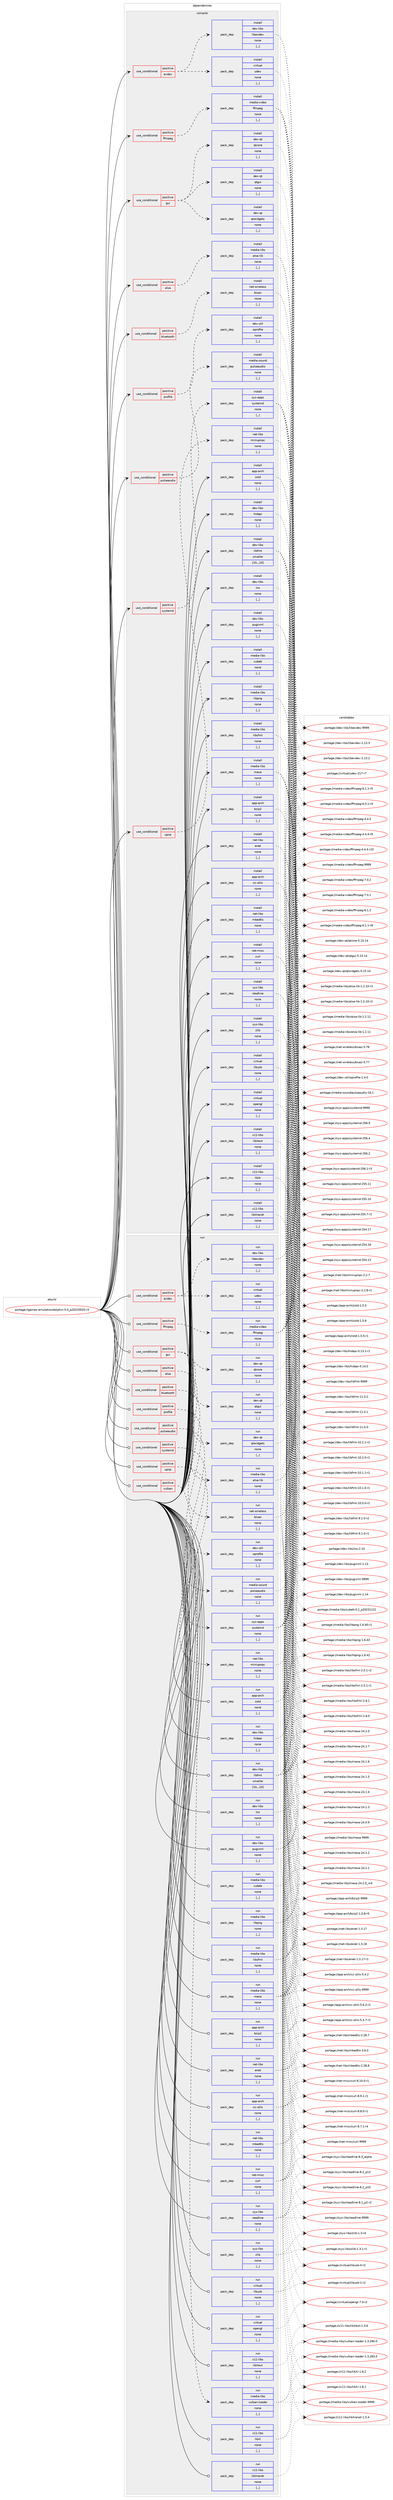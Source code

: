 digraph prolog {

# *************
# Graph options
# *************

newrank=true;
concentrate=true;
compound=true;
graph [rankdir=LR,fontname=Helvetica,fontsize=10,ranksep=1.5];#, ranksep=2.5, nodesep=0.2];
edge  [arrowhead=vee];
node  [fontname=Helvetica,fontsize=10];

# **********
# The ebuild
# **********

subgraph cluster_leftcol {
color=gray;
label=<<i>ebuild</i>>;
id [label="portage://games-emulation/dolphin-5.0_p20220520-r3", color=red, width=4, href="../games-emulation/dolphin-5.0_p20220520-r3.svg"];
}

# ****************
# The dependencies
# ****************

subgraph cluster_midcol {
color=gray;
label=<<i>dependencies</i>>;
subgraph cluster_compile {
fillcolor="#eeeeee";
style=filled;
label=<<i>compile</i>>;
subgraph cond194626 {
dependency723716 [label=<<TABLE BORDER="0" CELLBORDER="1" CELLSPACING="0" CELLPADDING="4"><TR><TD ROWSPAN="3" CELLPADDING="10">use_conditional</TD></TR><TR><TD>positive</TD></TR><TR><TD>alsa</TD></TR></TABLE>>, shape=none, color=red];
subgraph pack524007 {
dependency723717 [label=<<TABLE BORDER="0" CELLBORDER="1" CELLSPACING="0" CELLPADDING="4" WIDTH="220"><TR><TD ROWSPAN="6" CELLPADDING="30">pack_dep</TD></TR><TR><TD WIDTH="110">install</TD></TR><TR><TD>media-libs</TD></TR><TR><TD>alsa-lib</TD></TR><TR><TD>none</TD></TR><TR><TD>[,,]</TD></TR></TABLE>>, shape=none, color=blue];
}
dependency723716:e -> dependency723717:w [weight=20,style="dashed",arrowhead="vee"];
}
id:e -> dependency723716:w [weight=20,style="solid",arrowhead="vee"];
subgraph cond194627 {
dependency723718 [label=<<TABLE BORDER="0" CELLBORDER="1" CELLSPACING="0" CELLPADDING="4"><TR><TD ROWSPAN="3" CELLPADDING="10">use_conditional</TD></TR><TR><TD>positive</TD></TR><TR><TD>bluetooth</TD></TR></TABLE>>, shape=none, color=red];
subgraph pack524008 {
dependency723719 [label=<<TABLE BORDER="0" CELLBORDER="1" CELLSPACING="0" CELLPADDING="4" WIDTH="220"><TR><TD ROWSPAN="6" CELLPADDING="30">pack_dep</TD></TR><TR><TD WIDTH="110">install</TD></TR><TR><TD>net-wireless</TD></TR><TR><TD>bluez</TD></TR><TR><TD>none</TD></TR><TR><TD>[,,]</TD></TR></TABLE>>, shape=none, color=blue];
}
dependency723718:e -> dependency723719:w [weight=20,style="dashed",arrowhead="vee"];
}
id:e -> dependency723718:w [weight=20,style="solid",arrowhead="vee"];
subgraph cond194628 {
dependency723720 [label=<<TABLE BORDER="0" CELLBORDER="1" CELLSPACING="0" CELLPADDING="4"><TR><TD ROWSPAN="3" CELLPADDING="10">use_conditional</TD></TR><TR><TD>positive</TD></TR><TR><TD>evdev</TD></TR></TABLE>>, shape=none, color=red];
subgraph pack524009 {
dependency723721 [label=<<TABLE BORDER="0" CELLBORDER="1" CELLSPACING="0" CELLPADDING="4" WIDTH="220"><TR><TD ROWSPAN="6" CELLPADDING="30">pack_dep</TD></TR><TR><TD WIDTH="110">install</TD></TR><TR><TD>dev-libs</TD></TR><TR><TD>libevdev</TD></TR><TR><TD>none</TD></TR><TR><TD>[,,]</TD></TR></TABLE>>, shape=none, color=blue];
}
dependency723720:e -> dependency723721:w [weight=20,style="dashed",arrowhead="vee"];
subgraph pack524010 {
dependency723722 [label=<<TABLE BORDER="0" CELLBORDER="1" CELLSPACING="0" CELLPADDING="4" WIDTH="220"><TR><TD ROWSPAN="6" CELLPADDING="30">pack_dep</TD></TR><TR><TD WIDTH="110">install</TD></TR><TR><TD>virtual</TD></TR><TR><TD>udev</TD></TR><TR><TD>none</TD></TR><TR><TD>[,,]</TD></TR></TABLE>>, shape=none, color=blue];
}
dependency723720:e -> dependency723722:w [weight=20,style="dashed",arrowhead="vee"];
}
id:e -> dependency723720:w [weight=20,style="solid",arrowhead="vee"];
subgraph cond194629 {
dependency723723 [label=<<TABLE BORDER="0" CELLBORDER="1" CELLSPACING="0" CELLPADDING="4"><TR><TD ROWSPAN="3" CELLPADDING="10">use_conditional</TD></TR><TR><TD>positive</TD></TR><TR><TD>ffmpeg</TD></TR></TABLE>>, shape=none, color=red];
subgraph pack524011 {
dependency723724 [label=<<TABLE BORDER="0" CELLBORDER="1" CELLSPACING="0" CELLPADDING="4" WIDTH="220"><TR><TD ROWSPAN="6" CELLPADDING="30">pack_dep</TD></TR><TR><TD WIDTH="110">install</TD></TR><TR><TD>media-video</TD></TR><TR><TD>ffmpeg</TD></TR><TR><TD>none</TD></TR><TR><TD>[,,]</TD></TR></TABLE>>, shape=none, color=blue];
}
dependency723723:e -> dependency723724:w [weight=20,style="dashed",arrowhead="vee"];
}
id:e -> dependency723723:w [weight=20,style="solid",arrowhead="vee"];
subgraph cond194630 {
dependency723725 [label=<<TABLE BORDER="0" CELLBORDER="1" CELLSPACING="0" CELLPADDING="4"><TR><TD ROWSPAN="3" CELLPADDING="10">use_conditional</TD></TR><TR><TD>positive</TD></TR><TR><TD>gui</TD></TR></TABLE>>, shape=none, color=red];
subgraph pack524012 {
dependency723726 [label=<<TABLE BORDER="0" CELLBORDER="1" CELLSPACING="0" CELLPADDING="4" WIDTH="220"><TR><TD ROWSPAN="6" CELLPADDING="30">pack_dep</TD></TR><TR><TD WIDTH="110">install</TD></TR><TR><TD>dev-qt</TD></TR><TR><TD>qtcore</TD></TR><TR><TD>none</TD></TR><TR><TD>[,,]</TD></TR></TABLE>>, shape=none, color=blue];
}
dependency723725:e -> dependency723726:w [weight=20,style="dashed",arrowhead="vee"];
subgraph pack524013 {
dependency723727 [label=<<TABLE BORDER="0" CELLBORDER="1" CELLSPACING="0" CELLPADDING="4" WIDTH="220"><TR><TD ROWSPAN="6" CELLPADDING="30">pack_dep</TD></TR><TR><TD WIDTH="110">install</TD></TR><TR><TD>dev-qt</TD></TR><TR><TD>qtgui</TD></TR><TR><TD>none</TD></TR><TR><TD>[,,]</TD></TR></TABLE>>, shape=none, color=blue];
}
dependency723725:e -> dependency723727:w [weight=20,style="dashed",arrowhead="vee"];
subgraph pack524014 {
dependency723728 [label=<<TABLE BORDER="0" CELLBORDER="1" CELLSPACING="0" CELLPADDING="4" WIDTH="220"><TR><TD ROWSPAN="6" CELLPADDING="30">pack_dep</TD></TR><TR><TD WIDTH="110">install</TD></TR><TR><TD>dev-qt</TD></TR><TR><TD>qtwidgets</TD></TR><TR><TD>none</TD></TR><TR><TD>[,,]</TD></TR></TABLE>>, shape=none, color=blue];
}
dependency723725:e -> dependency723728:w [weight=20,style="dashed",arrowhead="vee"];
}
id:e -> dependency723725:w [weight=20,style="solid",arrowhead="vee"];
subgraph cond194631 {
dependency723729 [label=<<TABLE BORDER="0" CELLBORDER="1" CELLSPACING="0" CELLPADDING="4"><TR><TD ROWSPAN="3" CELLPADDING="10">use_conditional</TD></TR><TR><TD>positive</TD></TR><TR><TD>profile</TD></TR></TABLE>>, shape=none, color=red];
subgraph pack524015 {
dependency723730 [label=<<TABLE BORDER="0" CELLBORDER="1" CELLSPACING="0" CELLPADDING="4" WIDTH="220"><TR><TD ROWSPAN="6" CELLPADDING="30">pack_dep</TD></TR><TR><TD WIDTH="110">install</TD></TR><TR><TD>dev-util</TD></TR><TR><TD>oprofile</TD></TR><TR><TD>none</TD></TR><TR><TD>[,,]</TD></TR></TABLE>>, shape=none, color=blue];
}
dependency723729:e -> dependency723730:w [weight=20,style="dashed",arrowhead="vee"];
}
id:e -> dependency723729:w [weight=20,style="solid",arrowhead="vee"];
subgraph cond194632 {
dependency723731 [label=<<TABLE BORDER="0" CELLBORDER="1" CELLSPACING="0" CELLPADDING="4"><TR><TD ROWSPAN="3" CELLPADDING="10">use_conditional</TD></TR><TR><TD>positive</TD></TR><TR><TD>pulseaudio</TD></TR></TABLE>>, shape=none, color=red];
subgraph pack524016 {
dependency723732 [label=<<TABLE BORDER="0" CELLBORDER="1" CELLSPACING="0" CELLPADDING="4" WIDTH="220"><TR><TD ROWSPAN="6" CELLPADDING="30">pack_dep</TD></TR><TR><TD WIDTH="110">install</TD></TR><TR><TD>media-sound</TD></TR><TR><TD>pulseaudio</TD></TR><TR><TD>none</TD></TR><TR><TD>[,,]</TD></TR></TABLE>>, shape=none, color=blue];
}
dependency723731:e -> dependency723732:w [weight=20,style="dashed",arrowhead="vee"];
}
id:e -> dependency723731:w [weight=20,style="solid",arrowhead="vee"];
subgraph cond194633 {
dependency723733 [label=<<TABLE BORDER="0" CELLBORDER="1" CELLSPACING="0" CELLPADDING="4"><TR><TD ROWSPAN="3" CELLPADDING="10">use_conditional</TD></TR><TR><TD>positive</TD></TR><TR><TD>systemd</TD></TR></TABLE>>, shape=none, color=red];
subgraph pack524017 {
dependency723734 [label=<<TABLE BORDER="0" CELLBORDER="1" CELLSPACING="0" CELLPADDING="4" WIDTH="220"><TR><TD ROWSPAN="6" CELLPADDING="30">pack_dep</TD></TR><TR><TD WIDTH="110">install</TD></TR><TR><TD>sys-apps</TD></TR><TR><TD>systemd</TD></TR><TR><TD>none</TD></TR><TR><TD>[,,]</TD></TR></TABLE>>, shape=none, color=blue];
}
dependency723733:e -> dependency723734:w [weight=20,style="dashed",arrowhead="vee"];
}
id:e -> dependency723733:w [weight=20,style="solid",arrowhead="vee"];
subgraph cond194634 {
dependency723735 [label=<<TABLE BORDER="0" CELLBORDER="1" CELLSPACING="0" CELLPADDING="4"><TR><TD ROWSPAN="3" CELLPADDING="10">use_conditional</TD></TR><TR><TD>positive</TD></TR><TR><TD>upnp</TD></TR></TABLE>>, shape=none, color=red];
subgraph pack524018 {
dependency723736 [label=<<TABLE BORDER="0" CELLBORDER="1" CELLSPACING="0" CELLPADDING="4" WIDTH="220"><TR><TD ROWSPAN="6" CELLPADDING="30">pack_dep</TD></TR><TR><TD WIDTH="110">install</TD></TR><TR><TD>net-libs</TD></TR><TR><TD>miniupnpc</TD></TR><TR><TD>none</TD></TR><TR><TD>[,,]</TD></TR></TABLE>>, shape=none, color=blue];
}
dependency723735:e -> dependency723736:w [weight=20,style="dashed",arrowhead="vee"];
}
id:e -> dependency723735:w [weight=20,style="solid",arrowhead="vee"];
subgraph pack524019 {
dependency723737 [label=<<TABLE BORDER="0" CELLBORDER="1" CELLSPACING="0" CELLPADDING="4" WIDTH="220"><TR><TD ROWSPAN="6" CELLPADDING="30">pack_dep</TD></TR><TR><TD WIDTH="110">install</TD></TR><TR><TD>app-arch</TD></TR><TR><TD>bzip2</TD></TR><TR><TD>none</TD></TR><TR><TD>[,,]</TD></TR></TABLE>>, shape=none, color=blue];
}
id:e -> dependency723737:w [weight=20,style="solid",arrowhead="vee"];
subgraph pack524020 {
dependency723738 [label=<<TABLE BORDER="0" CELLBORDER="1" CELLSPACING="0" CELLPADDING="4" WIDTH="220"><TR><TD ROWSPAN="6" CELLPADDING="30">pack_dep</TD></TR><TR><TD WIDTH="110">install</TD></TR><TR><TD>app-arch</TD></TR><TR><TD>xz-utils</TD></TR><TR><TD>none</TD></TR><TR><TD>[,,]</TD></TR></TABLE>>, shape=none, color=blue];
}
id:e -> dependency723738:w [weight=20,style="solid",arrowhead="vee"];
subgraph pack524021 {
dependency723739 [label=<<TABLE BORDER="0" CELLBORDER="1" CELLSPACING="0" CELLPADDING="4" WIDTH="220"><TR><TD ROWSPAN="6" CELLPADDING="30">pack_dep</TD></TR><TR><TD WIDTH="110">install</TD></TR><TR><TD>app-arch</TD></TR><TR><TD>zstd</TD></TR><TR><TD>none</TD></TR><TR><TD>[,,]</TD></TR></TABLE>>, shape=none, color=blue];
}
id:e -> dependency723739:w [weight=20,style="solid",arrowhead="vee"];
subgraph pack524022 {
dependency723740 [label=<<TABLE BORDER="0" CELLBORDER="1" CELLSPACING="0" CELLPADDING="4" WIDTH="220"><TR><TD ROWSPAN="6" CELLPADDING="30">pack_dep</TD></TR><TR><TD WIDTH="110">install</TD></TR><TR><TD>dev-libs</TD></TR><TR><TD>hidapi</TD></TR><TR><TD>none</TD></TR><TR><TD>[,,]</TD></TR></TABLE>>, shape=none, color=blue];
}
id:e -> dependency723740:w [weight=20,style="solid",arrowhead="vee"];
subgraph pack524023 {
dependency723741 [label=<<TABLE BORDER="0" CELLBORDER="1" CELLSPACING="0" CELLPADDING="4" WIDTH="220"><TR><TD ROWSPAN="6" CELLPADDING="30">pack_dep</TD></TR><TR><TD WIDTH="110">install</TD></TR><TR><TD>dev-libs</TD></TR><TR><TD>libfmt</TD></TR><TR><TD>smaller</TD></TR><TR><TD>[10,,,10]</TD></TR></TABLE>>, shape=none, color=blue];
}
id:e -> dependency723741:w [weight=20,style="solid",arrowhead="vee"];
subgraph pack524024 {
dependency723742 [label=<<TABLE BORDER="0" CELLBORDER="1" CELLSPACING="0" CELLPADDING="4" WIDTH="220"><TR><TD ROWSPAN="6" CELLPADDING="30">pack_dep</TD></TR><TR><TD WIDTH="110">install</TD></TR><TR><TD>dev-libs</TD></TR><TR><TD>lzo</TD></TR><TR><TD>none</TD></TR><TR><TD>[,,]</TD></TR></TABLE>>, shape=none, color=blue];
}
id:e -> dependency723742:w [weight=20,style="solid",arrowhead="vee"];
subgraph pack524025 {
dependency723743 [label=<<TABLE BORDER="0" CELLBORDER="1" CELLSPACING="0" CELLPADDING="4" WIDTH="220"><TR><TD ROWSPAN="6" CELLPADDING="30">pack_dep</TD></TR><TR><TD WIDTH="110">install</TD></TR><TR><TD>dev-libs</TD></TR><TR><TD>pugixml</TD></TR><TR><TD>none</TD></TR><TR><TD>[,,]</TD></TR></TABLE>>, shape=none, color=blue];
}
id:e -> dependency723743:w [weight=20,style="solid",arrowhead="vee"];
subgraph pack524026 {
dependency723744 [label=<<TABLE BORDER="0" CELLBORDER="1" CELLSPACING="0" CELLPADDING="4" WIDTH="220"><TR><TD ROWSPAN="6" CELLPADDING="30">pack_dep</TD></TR><TR><TD WIDTH="110">install</TD></TR><TR><TD>media-libs</TD></TR><TR><TD>cubeb</TD></TR><TR><TD>none</TD></TR><TR><TD>[,,]</TD></TR></TABLE>>, shape=none, color=blue];
}
id:e -> dependency723744:w [weight=20,style="solid",arrowhead="vee"];
subgraph pack524027 {
dependency723745 [label=<<TABLE BORDER="0" CELLBORDER="1" CELLSPACING="0" CELLPADDING="4" WIDTH="220"><TR><TD ROWSPAN="6" CELLPADDING="30">pack_dep</TD></TR><TR><TD WIDTH="110">install</TD></TR><TR><TD>media-libs</TD></TR><TR><TD>libpng</TD></TR><TR><TD>none</TD></TR><TR><TD>[,,]</TD></TR></TABLE>>, shape=none, color=blue];
}
id:e -> dependency723745:w [weight=20,style="solid",arrowhead="vee"];
subgraph pack524028 {
dependency723746 [label=<<TABLE BORDER="0" CELLBORDER="1" CELLSPACING="0" CELLPADDING="4" WIDTH="220"><TR><TD ROWSPAN="6" CELLPADDING="30">pack_dep</TD></TR><TR><TD WIDTH="110">install</TD></TR><TR><TD>media-libs</TD></TR><TR><TD>libsfml</TD></TR><TR><TD>none</TD></TR><TR><TD>[,,]</TD></TR></TABLE>>, shape=none, color=blue];
}
id:e -> dependency723746:w [weight=20,style="solid",arrowhead="vee"];
subgraph pack524029 {
dependency723747 [label=<<TABLE BORDER="0" CELLBORDER="1" CELLSPACING="0" CELLPADDING="4" WIDTH="220"><TR><TD ROWSPAN="6" CELLPADDING="30">pack_dep</TD></TR><TR><TD WIDTH="110">install</TD></TR><TR><TD>media-libs</TD></TR><TR><TD>mesa</TD></TR><TR><TD>none</TD></TR><TR><TD>[,,]</TD></TR></TABLE>>, shape=none, color=blue];
}
id:e -> dependency723747:w [weight=20,style="solid",arrowhead="vee"];
subgraph pack524030 {
dependency723748 [label=<<TABLE BORDER="0" CELLBORDER="1" CELLSPACING="0" CELLPADDING="4" WIDTH="220"><TR><TD ROWSPAN="6" CELLPADDING="30">pack_dep</TD></TR><TR><TD WIDTH="110">install</TD></TR><TR><TD>net-libs</TD></TR><TR><TD>enet</TD></TR><TR><TD>none</TD></TR><TR><TD>[,,]</TD></TR></TABLE>>, shape=none, color=blue];
}
id:e -> dependency723748:w [weight=20,style="solid",arrowhead="vee"];
subgraph pack524031 {
dependency723749 [label=<<TABLE BORDER="0" CELLBORDER="1" CELLSPACING="0" CELLPADDING="4" WIDTH="220"><TR><TD ROWSPAN="6" CELLPADDING="30">pack_dep</TD></TR><TR><TD WIDTH="110">install</TD></TR><TR><TD>net-libs</TD></TR><TR><TD>mbedtls</TD></TR><TR><TD>none</TD></TR><TR><TD>[,,]</TD></TR></TABLE>>, shape=none, color=blue];
}
id:e -> dependency723749:w [weight=20,style="solid",arrowhead="vee"];
subgraph pack524032 {
dependency723750 [label=<<TABLE BORDER="0" CELLBORDER="1" CELLSPACING="0" CELLPADDING="4" WIDTH="220"><TR><TD ROWSPAN="6" CELLPADDING="30">pack_dep</TD></TR><TR><TD WIDTH="110">install</TD></TR><TR><TD>net-misc</TD></TR><TR><TD>curl</TD></TR><TR><TD>none</TD></TR><TR><TD>[,,]</TD></TR></TABLE>>, shape=none, color=blue];
}
id:e -> dependency723750:w [weight=20,style="solid",arrowhead="vee"];
subgraph pack524033 {
dependency723751 [label=<<TABLE BORDER="0" CELLBORDER="1" CELLSPACING="0" CELLPADDING="4" WIDTH="220"><TR><TD ROWSPAN="6" CELLPADDING="30">pack_dep</TD></TR><TR><TD WIDTH="110">install</TD></TR><TR><TD>sys-libs</TD></TR><TR><TD>readline</TD></TR><TR><TD>none</TD></TR><TR><TD>[,,]</TD></TR></TABLE>>, shape=none, color=blue];
}
id:e -> dependency723751:w [weight=20,style="solid",arrowhead="vee"];
subgraph pack524034 {
dependency723752 [label=<<TABLE BORDER="0" CELLBORDER="1" CELLSPACING="0" CELLPADDING="4" WIDTH="220"><TR><TD ROWSPAN="6" CELLPADDING="30">pack_dep</TD></TR><TR><TD WIDTH="110">install</TD></TR><TR><TD>sys-libs</TD></TR><TR><TD>zlib</TD></TR><TR><TD>none</TD></TR><TR><TD>[,,]</TD></TR></TABLE>>, shape=none, color=blue];
}
id:e -> dependency723752:w [weight=20,style="solid",arrowhead="vee"];
subgraph pack524035 {
dependency723753 [label=<<TABLE BORDER="0" CELLBORDER="1" CELLSPACING="0" CELLPADDING="4" WIDTH="220"><TR><TD ROWSPAN="6" CELLPADDING="30">pack_dep</TD></TR><TR><TD WIDTH="110">install</TD></TR><TR><TD>virtual</TD></TR><TR><TD>libusb</TD></TR><TR><TD>none</TD></TR><TR><TD>[,,]</TD></TR></TABLE>>, shape=none, color=blue];
}
id:e -> dependency723753:w [weight=20,style="solid",arrowhead="vee"];
subgraph pack524036 {
dependency723754 [label=<<TABLE BORDER="0" CELLBORDER="1" CELLSPACING="0" CELLPADDING="4" WIDTH="220"><TR><TD ROWSPAN="6" CELLPADDING="30">pack_dep</TD></TR><TR><TD WIDTH="110">install</TD></TR><TR><TD>virtual</TD></TR><TR><TD>opengl</TD></TR><TR><TD>none</TD></TR><TR><TD>[,,]</TD></TR></TABLE>>, shape=none, color=blue];
}
id:e -> dependency723754:w [weight=20,style="solid",arrowhead="vee"];
subgraph pack524037 {
dependency723755 [label=<<TABLE BORDER="0" CELLBORDER="1" CELLSPACING="0" CELLPADDING="4" WIDTH="220"><TR><TD ROWSPAN="6" CELLPADDING="30">pack_dep</TD></TR><TR><TD WIDTH="110">install</TD></TR><TR><TD>x11-libs</TD></TR><TR><TD>libXext</TD></TR><TR><TD>none</TD></TR><TR><TD>[,,]</TD></TR></TABLE>>, shape=none, color=blue];
}
id:e -> dependency723755:w [weight=20,style="solid",arrowhead="vee"];
subgraph pack524038 {
dependency723756 [label=<<TABLE BORDER="0" CELLBORDER="1" CELLSPACING="0" CELLPADDING="4" WIDTH="220"><TR><TD ROWSPAN="6" CELLPADDING="30">pack_dep</TD></TR><TR><TD WIDTH="110">install</TD></TR><TR><TD>x11-libs</TD></TR><TR><TD>libXi</TD></TR><TR><TD>none</TD></TR><TR><TD>[,,]</TD></TR></TABLE>>, shape=none, color=blue];
}
id:e -> dependency723756:w [weight=20,style="solid",arrowhead="vee"];
subgraph pack524039 {
dependency723757 [label=<<TABLE BORDER="0" CELLBORDER="1" CELLSPACING="0" CELLPADDING="4" WIDTH="220"><TR><TD ROWSPAN="6" CELLPADDING="30">pack_dep</TD></TR><TR><TD WIDTH="110">install</TD></TR><TR><TD>x11-libs</TD></TR><TR><TD>libXrandr</TD></TR><TR><TD>none</TD></TR><TR><TD>[,,]</TD></TR></TABLE>>, shape=none, color=blue];
}
id:e -> dependency723757:w [weight=20,style="solid",arrowhead="vee"];
}
subgraph cluster_compileandrun {
fillcolor="#eeeeee";
style=filled;
label=<<i>compile and run</i>>;
}
subgraph cluster_run {
fillcolor="#eeeeee";
style=filled;
label=<<i>run</i>>;
subgraph cond194635 {
dependency723758 [label=<<TABLE BORDER="0" CELLBORDER="1" CELLSPACING="0" CELLPADDING="4"><TR><TD ROWSPAN="3" CELLPADDING="10">use_conditional</TD></TR><TR><TD>positive</TD></TR><TR><TD>alsa</TD></TR></TABLE>>, shape=none, color=red];
subgraph pack524040 {
dependency723759 [label=<<TABLE BORDER="0" CELLBORDER="1" CELLSPACING="0" CELLPADDING="4" WIDTH="220"><TR><TD ROWSPAN="6" CELLPADDING="30">pack_dep</TD></TR><TR><TD WIDTH="110">run</TD></TR><TR><TD>media-libs</TD></TR><TR><TD>alsa-lib</TD></TR><TR><TD>none</TD></TR><TR><TD>[,,]</TD></TR></TABLE>>, shape=none, color=blue];
}
dependency723758:e -> dependency723759:w [weight=20,style="dashed",arrowhead="vee"];
}
id:e -> dependency723758:w [weight=20,style="solid",arrowhead="odot"];
subgraph cond194636 {
dependency723760 [label=<<TABLE BORDER="0" CELLBORDER="1" CELLSPACING="0" CELLPADDING="4"><TR><TD ROWSPAN="3" CELLPADDING="10">use_conditional</TD></TR><TR><TD>positive</TD></TR><TR><TD>bluetooth</TD></TR></TABLE>>, shape=none, color=red];
subgraph pack524041 {
dependency723761 [label=<<TABLE BORDER="0" CELLBORDER="1" CELLSPACING="0" CELLPADDING="4" WIDTH="220"><TR><TD ROWSPAN="6" CELLPADDING="30">pack_dep</TD></TR><TR><TD WIDTH="110">run</TD></TR><TR><TD>net-wireless</TD></TR><TR><TD>bluez</TD></TR><TR><TD>none</TD></TR><TR><TD>[,,]</TD></TR></TABLE>>, shape=none, color=blue];
}
dependency723760:e -> dependency723761:w [weight=20,style="dashed",arrowhead="vee"];
}
id:e -> dependency723760:w [weight=20,style="solid",arrowhead="odot"];
subgraph cond194637 {
dependency723762 [label=<<TABLE BORDER="0" CELLBORDER="1" CELLSPACING="0" CELLPADDING="4"><TR><TD ROWSPAN="3" CELLPADDING="10">use_conditional</TD></TR><TR><TD>positive</TD></TR><TR><TD>evdev</TD></TR></TABLE>>, shape=none, color=red];
subgraph pack524042 {
dependency723763 [label=<<TABLE BORDER="0" CELLBORDER="1" CELLSPACING="0" CELLPADDING="4" WIDTH="220"><TR><TD ROWSPAN="6" CELLPADDING="30">pack_dep</TD></TR><TR><TD WIDTH="110">run</TD></TR><TR><TD>dev-libs</TD></TR><TR><TD>libevdev</TD></TR><TR><TD>none</TD></TR><TR><TD>[,,]</TD></TR></TABLE>>, shape=none, color=blue];
}
dependency723762:e -> dependency723763:w [weight=20,style="dashed",arrowhead="vee"];
subgraph pack524043 {
dependency723764 [label=<<TABLE BORDER="0" CELLBORDER="1" CELLSPACING="0" CELLPADDING="4" WIDTH="220"><TR><TD ROWSPAN="6" CELLPADDING="30">pack_dep</TD></TR><TR><TD WIDTH="110">run</TD></TR><TR><TD>virtual</TD></TR><TR><TD>udev</TD></TR><TR><TD>none</TD></TR><TR><TD>[,,]</TD></TR></TABLE>>, shape=none, color=blue];
}
dependency723762:e -> dependency723764:w [weight=20,style="dashed",arrowhead="vee"];
}
id:e -> dependency723762:w [weight=20,style="solid",arrowhead="odot"];
subgraph cond194638 {
dependency723765 [label=<<TABLE BORDER="0" CELLBORDER="1" CELLSPACING="0" CELLPADDING="4"><TR><TD ROWSPAN="3" CELLPADDING="10">use_conditional</TD></TR><TR><TD>positive</TD></TR><TR><TD>ffmpeg</TD></TR></TABLE>>, shape=none, color=red];
subgraph pack524044 {
dependency723766 [label=<<TABLE BORDER="0" CELLBORDER="1" CELLSPACING="0" CELLPADDING="4" WIDTH="220"><TR><TD ROWSPAN="6" CELLPADDING="30">pack_dep</TD></TR><TR><TD WIDTH="110">run</TD></TR><TR><TD>media-video</TD></TR><TR><TD>ffmpeg</TD></TR><TR><TD>none</TD></TR><TR><TD>[,,]</TD></TR></TABLE>>, shape=none, color=blue];
}
dependency723765:e -> dependency723766:w [weight=20,style="dashed",arrowhead="vee"];
}
id:e -> dependency723765:w [weight=20,style="solid",arrowhead="odot"];
subgraph cond194639 {
dependency723767 [label=<<TABLE BORDER="0" CELLBORDER="1" CELLSPACING="0" CELLPADDING="4"><TR><TD ROWSPAN="3" CELLPADDING="10">use_conditional</TD></TR><TR><TD>positive</TD></TR><TR><TD>gui</TD></TR></TABLE>>, shape=none, color=red];
subgraph pack524045 {
dependency723768 [label=<<TABLE BORDER="0" CELLBORDER="1" CELLSPACING="0" CELLPADDING="4" WIDTH="220"><TR><TD ROWSPAN="6" CELLPADDING="30">pack_dep</TD></TR><TR><TD WIDTH="110">run</TD></TR><TR><TD>dev-qt</TD></TR><TR><TD>qtcore</TD></TR><TR><TD>none</TD></TR><TR><TD>[,,]</TD></TR></TABLE>>, shape=none, color=blue];
}
dependency723767:e -> dependency723768:w [weight=20,style="dashed",arrowhead="vee"];
subgraph pack524046 {
dependency723769 [label=<<TABLE BORDER="0" CELLBORDER="1" CELLSPACING="0" CELLPADDING="4" WIDTH="220"><TR><TD ROWSPAN="6" CELLPADDING="30">pack_dep</TD></TR><TR><TD WIDTH="110">run</TD></TR><TR><TD>dev-qt</TD></TR><TR><TD>qtgui</TD></TR><TR><TD>none</TD></TR><TR><TD>[,,]</TD></TR></TABLE>>, shape=none, color=blue];
}
dependency723767:e -> dependency723769:w [weight=20,style="dashed",arrowhead="vee"];
subgraph pack524047 {
dependency723770 [label=<<TABLE BORDER="0" CELLBORDER="1" CELLSPACING="0" CELLPADDING="4" WIDTH="220"><TR><TD ROWSPAN="6" CELLPADDING="30">pack_dep</TD></TR><TR><TD WIDTH="110">run</TD></TR><TR><TD>dev-qt</TD></TR><TR><TD>qtwidgets</TD></TR><TR><TD>none</TD></TR><TR><TD>[,,]</TD></TR></TABLE>>, shape=none, color=blue];
}
dependency723767:e -> dependency723770:w [weight=20,style="dashed",arrowhead="vee"];
}
id:e -> dependency723767:w [weight=20,style="solid",arrowhead="odot"];
subgraph cond194640 {
dependency723771 [label=<<TABLE BORDER="0" CELLBORDER="1" CELLSPACING="0" CELLPADDING="4"><TR><TD ROWSPAN="3" CELLPADDING="10">use_conditional</TD></TR><TR><TD>positive</TD></TR><TR><TD>profile</TD></TR></TABLE>>, shape=none, color=red];
subgraph pack524048 {
dependency723772 [label=<<TABLE BORDER="0" CELLBORDER="1" CELLSPACING="0" CELLPADDING="4" WIDTH="220"><TR><TD ROWSPAN="6" CELLPADDING="30">pack_dep</TD></TR><TR><TD WIDTH="110">run</TD></TR><TR><TD>dev-util</TD></TR><TR><TD>oprofile</TD></TR><TR><TD>none</TD></TR><TR><TD>[,,]</TD></TR></TABLE>>, shape=none, color=blue];
}
dependency723771:e -> dependency723772:w [weight=20,style="dashed",arrowhead="vee"];
}
id:e -> dependency723771:w [weight=20,style="solid",arrowhead="odot"];
subgraph cond194641 {
dependency723773 [label=<<TABLE BORDER="0" CELLBORDER="1" CELLSPACING="0" CELLPADDING="4"><TR><TD ROWSPAN="3" CELLPADDING="10">use_conditional</TD></TR><TR><TD>positive</TD></TR><TR><TD>pulseaudio</TD></TR></TABLE>>, shape=none, color=red];
subgraph pack524049 {
dependency723774 [label=<<TABLE BORDER="0" CELLBORDER="1" CELLSPACING="0" CELLPADDING="4" WIDTH="220"><TR><TD ROWSPAN="6" CELLPADDING="30">pack_dep</TD></TR><TR><TD WIDTH="110">run</TD></TR><TR><TD>media-sound</TD></TR><TR><TD>pulseaudio</TD></TR><TR><TD>none</TD></TR><TR><TD>[,,]</TD></TR></TABLE>>, shape=none, color=blue];
}
dependency723773:e -> dependency723774:w [weight=20,style="dashed",arrowhead="vee"];
}
id:e -> dependency723773:w [weight=20,style="solid",arrowhead="odot"];
subgraph cond194642 {
dependency723775 [label=<<TABLE BORDER="0" CELLBORDER="1" CELLSPACING="0" CELLPADDING="4"><TR><TD ROWSPAN="3" CELLPADDING="10">use_conditional</TD></TR><TR><TD>positive</TD></TR><TR><TD>systemd</TD></TR></TABLE>>, shape=none, color=red];
subgraph pack524050 {
dependency723776 [label=<<TABLE BORDER="0" CELLBORDER="1" CELLSPACING="0" CELLPADDING="4" WIDTH="220"><TR><TD ROWSPAN="6" CELLPADDING="30">pack_dep</TD></TR><TR><TD WIDTH="110">run</TD></TR><TR><TD>sys-apps</TD></TR><TR><TD>systemd</TD></TR><TR><TD>none</TD></TR><TR><TD>[,,]</TD></TR></TABLE>>, shape=none, color=blue];
}
dependency723775:e -> dependency723776:w [weight=20,style="dashed",arrowhead="vee"];
}
id:e -> dependency723775:w [weight=20,style="solid",arrowhead="odot"];
subgraph cond194643 {
dependency723777 [label=<<TABLE BORDER="0" CELLBORDER="1" CELLSPACING="0" CELLPADDING="4"><TR><TD ROWSPAN="3" CELLPADDING="10">use_conditional</TD></TR><TR><TD>positive</TD></TR><TR><TD>upnp</TD></TR></TABLE>>, shape=none, color=red];
subgraph pack524051 {
dependency723778 [label=<<TABLE BORDER="0" CELLBORDER="1" CELLSPACING="0" CELLPADDING="4" WIDTH="220"><TR><TD ROWSPAN="6" CELLPADDING="30">pack_dep</TD></TR><TR><TD WIDTH="110">run</TD></TR><TR><TD>net-libs</TD></TR><TR><TD>miniupnpc</TD></TR><TR><TD>none</TD></TR><TR><TD>[,,]</TD></TR></TABLE>>, shape=none, color=blue];
}
dependency723777:e -> dependency723778:w [weight=20,style="dashed",arrowhead="vee"];
}
id:e -> dependency723777:w [weight=20,style="solid",arrowhead="odot"];
subgraph cond194644 {
dependency723779 [label=<<TABLE BORDER="0" CELLBORDER="1" CELLSPACING="0" CELLPADDING="4"><TR><TD ROWSPAN="3" CELLPADDING="10">use_conditional</TD></TR><TR><TD>positive</TD></TR><TR><TD>vulkan</TD></TR></TABLE>>, shape=none, color=red];
subgraph pack524052 {
dependency723780 [label=<<TABLE BORDER="0" CELLBORDER="1" CELLSPACING="0" CELLPADDING="4" WIDTH="220"><TR><TD ROWSPAN="6" CELLPADDING="30">pack_dep</TD></TR><TR><TD WIDTH="110">run</TD></TR><TR><TD>media-libs</TD></TR><TR><TD>vulkan-loader</TD></TR><TR><TD>none</TD></TR><TR><TD>[,,]</TD></TR></TABLE>>, shape=none, color=blue];
}
dependency723779:e -> dependency723780:w [weight=20,style="dashed",arrowhead="vee"];
}
id:e -> dependency723779:w [weight=20,style="solid",arrowhead="odot"];
subgraph pack524053 {
dependency723781 [label=<<TABLE BORDER="0" CELLBORDER="1" CELLSPACING="0" CELLPADDING="4" WIDTH="220"><TR><TD ROWSPAN="6" CELLPADDING="30">pack_dep</TD></TR><TR><TD WIDTH="110">run</TD></TR><TR><TD>app-arch</TD></TR><TR><TD>bzip2</TD></TR><TR><TD>none</TD></TR><TR><TD>[,,]</TD></TR></TABLE>>, shape=none, color=blue];
}
id:e -> dependency723781:w [weight=20,style="solid",arrowhead="odot"];
subgraph pack524054 {
dependency723782 [label=<<TABLE BORDER="0" CELLBORDER="1" CELLSPACING="0" CELLPADDING="4" WIDTH="220"><TR><TD ROWSPAN="6" CELLPADDING="30">pack_dep</TD></TR><TR><TD WIDTH="110">run</TD></TR><TR><TD>app-arch</TD></TR><TR><TD>xz-utils</TD></TR><TR><TD>none</TD></TR><TR><TD>[,,]</TD></TR></TABLE>>, shape=none, color=blue];
}
id:e -> dependency723782:w [weight=20,style="solid",arrowhead="odot"];
subgraph pack524055 {
dependency723783 [label=<<TABLE BORDER="0" CELLBORDER="1" CELLSPACING="0" CELLPADDING="4" WIDTH="220"><TR><TD ROWSPAN="6" CELLPADDING="30">pack_dep</TD></TR><TR><TD WIDTH="110">run</TD></TR><TR><TD>app-arch</TD></TR><TR><TD>zstd</TD></TR><TR><TD>none</TD></TR><TR><TD>[,,]</TD></TR></TABLE>>, shape=none, color=blue];
}
id:e -> dependency723783:w [weight=20,style="solid",arrowhead="odot"];
subgraph pack524056 {
dependency723784 [label=<<TABLE BORDER="0" CELLBORDER="1" CELLSPACING="0" CELLPADDING="4" WIDTH="220"><TR><TD ROWSPAN="6" CELLPADDING="30">pack_dep</TD></TR><TR><TD WIDTH="110">run</TD></TR><TR><TD>dev-libs</TD></TR><TR><TD>hidapi</TD></TR><TR><TD>none</TD></TR><TR><TD>[,,]</TD></TR></TABLE>>, shape=none, color=blue];
}
id:e -> dependency723784:w [weight=20,style="solid",arrowhead="odot"];
subgraph pack524057 {
dependency723785 [label=<<TABLE BORDER="0" CELLBORDER="1" CELLSPACING="0" CELLPADDING="4" WIDTH="220"><TR><TD ROWSPAN="6" CELLPADDING="30">pack_dep</TD></TR><TR><TD WIDTH="110">run</TD></TR><TR><TD>dev-libs</TD></TR><TR><TD>libfmt</TD></TR><TR><TD>smaller</TD></TR><TR><TD>[10,,,10]</TD></TR></TABLE>>, shape=none, color=blue];
}
id:e -> dependency723785:w [weight=20,style="solid",arrowhead="odot"];
subgraph pack524058 {
dependency723786 [label=<<TABLE BORDER="0" CELLBORDER="1" CELLSPACING="0" CELLPADDING="4" WIDTH="220"><TR><TD ROWSPAN="6" CELLPADDING="30">pack_dep</TD></TR><TR><TD WIDTH="110">run</TD></TR><TR><TD>dev-libs</TD></TR><TR><TD>lzo</TD></TR><TR><TD>none</TD></TR><TR><TD>[,,]</TD></TR></TABLE>>, shape=none, color=blue];
}
id:e -> dependency723786:w [weight=20,style="solid",arrowhead="odot"];
subgraph pack524059 {
dependency723787 [label=<<TABLE BORDER="0" CELLBORDER="1" CELLSPACING="0" CELLPADDING="4" WIDTH="220"><TR><TD ROWSPAN="6" CELLPADDING="30">pack_dep</TD></TR><TR><TD WIDTH="110">run</TD></TR><TR><TD>dev-libs</TD></TR><TR><TD>pugixml</TD></TR><TR><TD>none</TD></TR><TR><TD>[,,]</TD></TR></TABLE>>, shape=none, color=blue];
}
id:e -> dependency723787:w [weight=20,style="solid",arrowhead="odot"];
subgraph pack524060 {
dependency723788 [label=<<TABLE BORDER="0" CELLBORDER="1" CELLSPACING="0" CELLPADDING="4" WIDTH="220"><TR><TD ROWSPAN="6" CELLPADDING="30">pack_dep</TD></TR><TR><TD WIDTH="110">run</TD></TR><TR><TD>media-libs</TD></TR><TR><TD>cubeb</TD></TR><TR><TD>none</TD></TR><TR><TD>[,,]</TD></TR></TABLE>>, shape=none, color=blue];
}
id:e -> dependency723788:w [weight=20,style="solid",arrowhead="odot"];
subgraph pack524061 {
dependency723789 [label=<<TABLE BORDER="0" CELLBORDER="1" CELLSPACING="0" CELLPADDING="4" WIDTH="220"><TR><TD ROWSPAN="6" CELLPADDING="30">pack_dep</TD></TR><TR><TD WIDTH="110">run</TD></TR><TR><TD>media-libs</TD></TR><TR><TD>libpng</TD></TR><TR><TD>none</TD></TR><TR><TD>[,,]</TD></TR></TABLE>>, shape=none, color=blue];
}
id:e -> dependency723789:w [weight=20,style="solid",arrowhead="odot"];
subgraph pack524062 {
dependency723790 [label=<<TABLE BORDER="0" CELLBORDER="1" CELLSPACING="0" CELLPADDING="4" WIDTH="220"><TR><TD ROWSPAN="6" CELLPADDING="30">pack_dep</TD></TR><TR><TD WIDTH="110">run</TD></TR><TR><TD>media-libs</TD></TR><TR><TD>libsfml</TD></TR><TR><TD>none</TD></TR><TR><TD>[,,]</TD></TR></TABLE>>, shape=none, color=blue];
}
id:e -> dependency723790:w [weight=20,style="solid",arrowhead="odot"];
subgraph pack524063 {
dependency723791 [label=<<TABLE BORDER="0" CELLBORDER="1" CELLSPACING="0" CELLPADDING="4" WIDTH="220"><TR><TD ROWSPAN="6" CELLPADDING="30">pack_dep</TD></TR><TR><TD WIDTH="110">run</TD></TR><TR><TD>media-libs</TD></TR><TR><TD>mesa</TD></TR><TR><TD>none</TD></TR><TR><TD>[,,]</TD></TR></TABLE>>, shape=none, color=blue];
}
id:e -> dependency723791:w [weight=20,style="solid",arrowhead="odot"];
subgraph pack524064 {
dependency723792 [label=<<TABLE BORDER="0" CELLBORDER="1" CELLSPACING="0" CELLPADDING="4" WIDTH="220"><TR><TD ROWSPAN="6" CELLPADDING="30">pack_dep</TD></TR><TR><TD WIDTH="110">run</TD></TR><TR><TD>net-libs</TD></TR><TR><TD>enet</TD></TR><TR><TD>none</TD></TR><TR><TD>[,,]</TD></TR></TABLE>>, shape=none, color=blue];
}
id:e -> dependency723792:w [weight=20,style="solid",arrowhead="odot"];
subgraph pack524065 {
dependency723793 [label=<<TABLE BORDER="0" CELLBORDER="1" CELLSPACING="0" CELLPADDING="4" WIDTH="220"><TR><TD ROWSPAN="6" CELLPADDING="30">pack_dep</TD></TR><TR><TD WIDTH="110">run</TD></TR><TR><TD>net-libs</TD></TR><TR><TD>mbedtls</TD></TR><TR><TD>none</TD></TR><TR><TD>[,,]</TD></TR></TABLE>>, shape=none, color=blue];
}
id:e -> dependency723793:w [weight=20,style="solid",arrowhead="odot"];
subgraph pack524066 {
dependency723794 [label=<<TABLE BORDER="0" CELLBORDER="1" CELLSPACING="0" CELLPADDING="4" WIDTH="220"><TR><TD ROWSPAN="6" CELLPADDING="30">pack_dep</TD></TR><TR><TD WIDTH="110">run</TD></TR><TR><TD>net-misc</TD></TR><TR><TD>curl</TD></TR><TR><TD>none</TD></TR><TR><TD>[,,]</TD></TR></TABLE>>, shape=none, color=blue];
}
id:e -> dependency723794:w [weight=20,style="solid",arrowhead="odot"];
subgraph pack524067 {
dependency723795 [label=<<TABLE BORDER="0" CELLBORDER="1" CELLSPACING="0" CELLPADDING="4" WIDTH="220"><TR><TD ROWSPAN="6" CELLPADDING="30">pack_dep</TD></TR><TR><TD WIDTH="110">run</TD></TR><TR><TD>sys-libs</TD></TR><TR><TD>readline</TD></TR><TR><TD>none</TD></TR><TR><TD>[,,]</TD></TR></TABLE>>, shape=none, color=blue];
}
id:e -> dependency723795:w [weight=20,style="solid",arrowhead="odot"];
subgraph pack524068 {
dependency723796 [label=<<TABLE BORDER="0" CELLBORDER="1" CELLSPACING="0" CELLPADDING="4" WIDTH="220"><TR><TD ROWSPAN="6" CELLPADDING="30">pack_dep</TD></TR><TR><TD WIDTH="110">run</TD></TR><TR><TD>sys-libs</TD></TR><TR><TD>zlib</TD></TR><TR><TD>none</TD></TR><TR><TD>[,,]</TD></TR></TABLE>>, shape=none, color=blue];
}
id:e -> dependency723796:w [weight=20,style="solid",arrowhead="odot"];
subgraph pack524069 {
dependency723797 [label=<<TABLE BORDER="0" CELLBORDER="1" CELLSPACING="0" CELLPADDING="4" WIDTH="220"><TR><TD ROWSPAN="6" CELLPADDING="30">pack_dep</TD></TR><TR><TD WIDTH="110">run</TD></TR><TR><TD>virtual</TD></TR><TR><TD>libusb</TD></TR><TR><TD>none</TD></TR><TR><TD>[,,]</TD></TR></TABLE>>, shape=none, color=blue];
}
id:e -> dependency723797:w [weight=20,style="solid",arrowhead="odot"];
subgraph pack524070 {
dependency723798 [label=<<TABLE BORDER="0" CELLBORDER="1" CELLSPACING="0" CELLPADDING="4" WIDTH="220"><TR><TD ROWSPAN="6" CELLPADDING="30">pack_dep</TD></TR><TR><TD WIDTH="110">run</TD></TR><TR><TD>virtual</TD></TR><TR><TD>opengl</TD></TR><TR><TD>none</TD></TR><TR><TD>[,,]</TD></TR></TABLE>>, shape=none, color=blue];
}
id:e -> dependency723798:w [weight=20,style="solid",arrowhead="odot"];
subgraph pack524071 {
dependency723799 [label=<<TABLE BORDER="0" CELLBORDER="1" CELLSPACING="0" CELLPADDING="4" WIDTH="220"><TR><TD ROWSPAN="6" CELLPADDING="30">pack_dep</TD></TR><TR><TD WIDTH="110">run</TD></TR><TR><TD>x11-libs</TD></TR><TR><TD>libXext</TD></TR><TR><TD>none</TD></TR><TR><TD>[,,]</TD></TR></TABLE>>, shape=none, color=blue];
}
id:e -> dependency723799:w [weight=20,style="solid",arrowhead="odot"];
subgraph pack524072 {
dependency723800 [label=<<TABLE BORDER="0" CELLBORDER="1" CELLSPACING="0" CELLPADDING="4" WIDTH="220"><TR><TD ROWSPAN="6" CELLPADDING="30">pack_dep</TD></TR><TR><TD WIDTH="110">run</TD></TR><TR><TD>x11-libs</TD></TR><TR><TD>libXi</TD></TR><TR><TD>none</TD></TR><TR><TD>[,,]</TD></TR></TABLE>>, shape=none, color=blue];
}
id:e -> dependency723800:w [weight=20,style="solid",arrowhead="odot"];
subgraph pack524073 {
dependency723801 [label=<<TABLE BORDER="0" CELLBORDER="1" CELLSPACING="0" CELLPADDING="4" WIDTH="220"><TR><TD ROWSPAN="6" CELLPADDING="30">pack_dep</TD></TR><TR><TD WIDTH="110">run</TD></TR><TR><TD>x11-libs</TD></TR><TR><TD>libXrandr</TD></TR><TR><TD>none</TD></TR><TR><TD>[,,]</TD></TR></TABLE>>, shape=none, color=blue];
}
id:e -> dependency723801:w [weight=20,style="solid",arrowhead="odot"];
}
}

# **************
# The candidates
# **************

subgraph cluster_choices {
rank=same;
color=gray;
label=<<i>candidates</i>>;

subgraph choice524007 {
color=black;
nodesep=1;
choice109101100105974510810598115479710811597451081059845494650464950 [label="portage://media-libs/alsa-lib-1.2.12", color=red, width=4,href="../media-libs/alsa-lib-1.2.12.svg"];
choice109101100105974510810598115479710811597451081059845494650464949 [label="portage://media-libs/alsa-lib-1.2.11", color=red, width=4,href="../media-libs/alsa-lib-1.2.11.svg"];
choice1091011001059745108105981154797108115974510810598454946504649484511451 [label="portage://media-libs/alsa-lib-1.2.10-r3", color=red, width=4,href="../media-libs/alsa-lib-1.2.10-r3.svg"];
choice1091011001059745108105981154797108115974510810598454946504649484511450 [label="portage://media-libs/alsa-lib-1.2.10-r2", color=red, width=4,href="../media-libs/alsa-lib-1.2.10-r2.svg"];
dependency723717:e -> choice109101100105974510810598115479710811597451081059845494650464950:w [style=dotted,weight="100"];
dependency723717:e -> choice109101100105974510810598115479710811597451081059845494650464949:w [style=dotted,weight="100"];
dependency723717:e -> choice1091011001059745108105981154797108115974510810598454946504649484511451:w [style=dotted,weight="100"];
dependency723717:e -> choice1091011001059745108105981154797108115974510810598454946504649484511450:w [style=dotted,weight="100"];
}
subgraph choice524008 {
color=black;
nodesep=1;
choice1101011164511910511410110810111511547981081171011224553465556 [label="portage://net-wireless/bluez-5.78", color=red, width=4,href="../net-wireless/bluez-5.78.svg"];
choice1101011164511910511410110810111511547981081171011224553465555 [label="portage://net-wireless/bluez-5.77", color=red, width=4,href="../net-wireless/bluez-5.77.svg"];
dependency723719:e -> choice1101011164511910511410110810111511547981081171011224553465556:w [style=dotted,weight="100"];
dependency723719:e -> choice1101011164511910511410110810111511547981081171011224553465555:w [style=dotted,weight="100"];
}
subgraph choice524009 {
color=black;
nodesep=1;
choice100101118451081059811547108105981011181001011184557575757 [label="portage://dev-libs/libevdev-9999", color=red, width=4,href="../dev-libs/libevdev-9999.svg"];
choice1001011184510810598115471081059810111810010111845494649514651 [label="portage://dev-libs/libevdev-1.13.3", color=red, width=4,href="../dev-libs/libevdev-1.13.3.svg"];
choice1001011184510810598115471081059810111810010111845494649514650 [label="portage://dev-libs/libevdev-1.13.2", color=red, width=4,href="../dev-libs/libevdev-1.13.2.svg"];
dependency723721:e -> choice100101118451081059811547108105981011181001011184557575757:w [style=dotted,weight="100"];
dependency723721:e -> choice1001011184510810598115471081059810111810010111845494649514651:w [style=dotted,weight="100"];
dependency723721:e -> choice1001011184510810598115471081059810111810010111845494649514650:w [style=dotted,weight="100"];
}
subgraph choice524010 {
color=black;
nodesep=1;
choice1181051141161179710847117100101118455049554511455 [label="portage://virtual/udev-217-r7", color=red, width=4,href="../virtual/udev-217-r7.svg"];
dependency723722:e -> choice1181051141161179710847117100101118455049554511455:w [style=dotted,weight="100"];
}
subgraph choice524011 {
color=black;
nodesep=1;
choice1091011001059745118105100101111471021021091121011034557575757 [label="portage://media-video/ffmpeg-9999", color=red, width=4,href="../media-video/ffmpeg-9999.svg"];
choice109101100105974511810510010111147102102109112101103455546484650 [label="portage://media-video/ffmpeg-7.0.2", color=red, width=4,href="../media-video/ffmpeg-7.0.2.svg"];
choice109101100105974511810510010111147102102109112101103455546484649 [label="portage://media-video/ffmpeg-7.0.1", color=red, width=4,href="../media-video/ffmpeg-7.0.1.svg"];
choice109101100105974511810510010111147102102109112101103455446494650 [label="portage://media-video/ffmpeg-6.1.2", color=red, width=4,href="../media-video/ffmpeg-6.1.2.svg"];
choice1091011001059745118105100101111471021021091121011034554464946494511456 [label="portage://media-video/ffmpeg-6.1.1-r8", color=red, width=4,href="../media-video/ffmpeg-6.1.1-r8.svg"];
choice1091011001059745118105100101111471021021091121011034554464946494511453 [label="portage://media-video/ffmpeg-6.1.1-r5", color=red, width=4,href="../media-video/ffmpeg-6.1.1-r5.svg"];
choice1091011001059745118105100101111471021021091121011034554464846494511452 [label="portage://media-video/ffmpeg-6.0.1-r4", color=red, width=4,href="../media-video/ffmpeg-6.0.1-r4.svg"];
choice109101100105974511810510010111147102102109112101103455246524653 [label="portage://media-video/ffmpeg-4.4.5", color=red, width=4,href="../media-video/ffmpeg-4.4.5.svg"];
choice1091011001059745118105100101111471021021091121011034552465246524511457 [label="portage://media-video/ffmpeg-4.4.4-r9", color=red, width=4,href="../media-video/ffmpeg-4.4.4-r9.svg"];
choice109101100105974511810510010111147102102109112101103455246524652451144948 [label="portage://media-video/ffmpeg-4.4.4-r10", color=red, width=4,href="../media-video/ffmpeg-4.4.4-r10.svg"];
dependency723724:e -> choice1091011001059745118105100101111471021021091121011034557575757:w [style=dotted,weight="100"];
dependency723724:e -> choice109101100105974511810510010111147102102109112101103455546484650:w [style=dotted,weight="100"];
dependency723724:e -> choice109101100105974511810510010111147102102109112101103455546484649:w [style=dotted,weight="100"];
dependency723724:e -> choice109101100105974511810510010111147102102109112101103455446494650:w [style=dotted,weight="100"];
dependency723724:e -> choice1091011001059745118105100101111471021021091121011034554464946494511456:w [style=dotted,weight="100"];
dependency723724:e -> choice1091011001059745118105100101111471021021091121011034554464946494511453:w [style=dotted,weight="100"];
dependency723724:e -> choice1091011001059745118105100101111471021021091121011034554464846494511452:w [style=dotted,weight="100"];
dependency723724:e -> choice109101100105974511810510010111147102102109112101103455246524653:w [style=dotted,weight="100"];
dependency723724:e -> choice1091011001059745118105100101111471021021091121011034552465246524511457:w [style=dotted,weight="100"];
dependency723724:e -> choice109101100105974511810510010111147102102109112101103455246524652451144948:w [style=dotted,weight="100"];
}
subgraph choice524012 {
color=black;
nodesep=1;
choice1001011184511311647113116991111141014553464953464952 [label="portage://dev-qt/qtcore-5.15.14", color=red, width=4,href="../dev-qt/qtcore-5.15.14.svg"];
dependency723726:e -> choice1001011184511311647113116991111141014553464953464952:w [style=dotted,weight="100"];
}
subgraph choice524013 {
color=black;
nodesep=1;
choice10010111845113116471131161031171054553464953464952 [label="portage://dev-qt/qtgui-5.15.14", color=red, width=4,href="../dev-qt/qtgui-5.15.14.svg"];
dependency723727:e -> choice10010111845113116471131161031171054553464953464952:w [style=dotted,weight="100"];
}
subgraph choice524014 {
color=black;
nodesep=1;
choice10010111845113116471131161191051001031011161154553464953464952 [label="portage://dev-qt/qtwidgets-5.15.14", color=red, width=4,href="../dev-qt/qtwidgets-5.15.14.svg"];
dependency723728:e -> choice10010111845113116471131161191051001031011161154553464953464952:w [style=dotted,weight="100"];
}
subgraph choice524015 {
color=black;
nodesep=1;
choice1001011184511711610510847111112114111102105108101454946524648 [label="portage://dev-util/oprofile-1.4.0", color=red, width=4,href="../dev-util/oprofile-1.4.0.svg"];
dependency723730:e -> choice1001011184511711610510847111112114111102105108101454946524648:w [style=dotted,weight="100"];
}
subgraph choice524016 {
color=black;
nodesep=1;
choice109101100105974511511111711010047112117108115101971171001051114549544649 [label="portage://media-sound/pulseaudio-16.1", color=red, width=4,href="../media-sound/pulseaudio-16.1.svg"];
dependency723732:e -> choice109101100105974511511111711010047112117108115101971171001051114549544649:w [style=dotted,weight="100"];
}
subgraph choice524017 {
color=black;
nodesep=1;
choice1151211154597112112115471151211151161011091004557575757 [label="portage://sys-apps/systemd-9999", color=red, width=4,href="../sys-apps/systemd-9999.svg"];
choice115121115459711211211547115121115116101109100455053544653 [label="portage://sys-apps/systemd-256.5", color=red, width=4,href="../sys-apps/systemd-256.5.svg"];
choice115121115459711211211547115121115116101109100455053544652 [label="portage://sys-apps/systemd-256.4", color=red, width=4,href="../sys-apps/systemd-256.4.svg"];
choice115121115459711211211547115121115116101109100455053544650 [label="portage://sys-apps/systemd-256.2", color=red, width=4,href="../sys-apps/systemd-256.2.svg"];
choice1151211154597112112115471151211151161011091004550535446494511451 [label="portage://sys-apps/systemd-256.1-r3", color=red, width=4,href="../sys-apps/systemd-256.1-r3.svg"];
choice11512111545971121121154711512111511610110910045505353464949 [label="portage://sys-apps/systemd-255.11", color=red, width=4,href="../sys-apps/systemd-255.11.svg"];
choice11512111545971121121154711512111511610110910045505353464948 [label="portage://sys-apps/systemd-255.10", color=red, width=4,href="../sys-apps/systemd-255.10.svg"];
choice1151211154597112112115471151211151161011091004550535346554511449 [label="portage://sys-apps/systemd-255.7-r1", color=red, width=4,href="../sys-apps/systemd-255.7-r1.svg"];
choice11512111545971121121154711512111511610110910045505352464955 [label="portage://sys-apps/systemd-254.17", color=red, width=4,href="../sys-apps/systemd-254.17.svg"];
choice11512111545971121121154711512111511610110910045505352464954 [label="portage://sys-apps/systemd-254.16", color=red, width=4,href="../sys-apps/systemd-254.16.svg"];
choice11512111545971121121154711512111511610110910045505352464951 [label="portage://sys-apps/systemd-254.13", color=red, width=4,href="../sys-apps/systemd-254.13.svg"];
dependency723734:e -> choice1151211154597112112115471151211151161011091004557575757:w [style=dotted,weight="100"];
dependency723734:e -> choice115121115459711211211547115121115116101109100455053544653:w [style=dotted,weight="100"];
dependency723734:e -> choice115121115459711211211547115121115116101109100455053544652:w [style=dotted,weight="100"];
dependency723734:e -> choice115121115459711211211547115121115116101109100455053544650:w [style=dotted,weight="100"];
dependency723734:e -> choice1151211154597112112115471151211151161011091004550535446494511451:w [style=dotted,weight="100"];
dependency723734:e -> choice11512111545971121121154711512111511610110910045505353464949:w [style=dotted,weight="100"];
dependency723734:e -> choice11512111545971121121154711512111511610110910045505353464948:w [style=dotted,weight="100"];
dependency723734:e -> choice1151211154597112112115471151211151161011091004550535346554511449:w [style=dotted,weight="100"];
dependency723734:e -> choice11512111545971121121154711512111511610110910045505352464955:w [style=dotted,weight="100"];
dependency723734:e -> choice11512111545971121121154711512111511610110910045505352464954:w [style=dotted,weight="100"];
dependency723734:e -> choice11512111545971121121154711512111511610110910045505352464951:w [style=dotted,weight="100"];
}
subgraph choice524018 {
color=black;
nodesep=1;
choice110101116451081059811547109105110105117112110112994550465046564511449 [label="portage://net-libs/miniupnpc-2.2.8-r1", color=red, width=4,href="../net-libs/miniupnpc-2.2.8-r1.svg"];
choice11010111645108105981154710910511010511711211011299455046504655 [label="portage://net-libs/miniupnpc-2.2.7", color=red, width=4,href="../net-libs/miniupnpc-2.2.7.svg"];
dependency723736:e -> choice110101116451081059811547109105110105117112110112994550465046564511449:w [style=dotted,weight="100"];
dependency723736:e -> choice11010111645108105981154710910511010511711211011299455046504655:w [style=dotted,weight="100"];
}
subgraph choice524019 {
color=black;
nodesep=1;
choice971121124597114991044798122105112504557575757 [label="portage://app-arch/bzip2-9999", color=red, width=4,href="../app-arch/bzip2-9999.svg"];
choice971121124597114991044798122105112504549464846564511453 [label="portage://app-arch/bzip2-1.0.8-r5", color=red, width=4,href="../app-arch/bzip2-1.0.8-r5.svg"];
dependency723737:e -> choice971121124597114991044798122105112504557575757:w [style=dotted,weight="100"];
dependency723737:e -> choice971121124597114991044798122105112504549464846564511453:w [style=dotted,weight="100"];
}
subgraph choice524020 {
color=black;
nodesep=1;
choice9711211245971149910447120122451171161051081154557575757 [label="portage://app-arch/xz-utils-9999", color=red, width=4,href="../app-arch/xz-utils-9999.svg"];
choice9711211245971149910447120122451171161051081154553465446504511449 [label="portage://app-arch/xz-utils-5.6.2-r1", color=red, width=4,href="../app-arch/xz-utils-5.6.2-r1.svg"];
choice9711211245971149910447120122451171161051081154553465246554511449 [label="portage://app-arch/xz-utils-5.4.7-r1", color=red, width=4,href="../app-arch/xz-utils-5.4.7-r1.svg"];
choice971121124597114991044712012245117116105108115455346524650 [label="portage://app-arch/xz-utils-5.4.2", color=red, width=4,href="../app-arch/xz-utils-5.4.2.svg"];
dependency723738:e -> choice9711211245971149910447120122451171161051081154557575757:w [style=dotted,weight="100"];
dependency723738:e -> choice9711211245971149910447120122451171161051081154553465446504511449:w [style=dotted,weight="100"];
dependency723738:e -> choice9711211245971149910447120122451171161051081154553465246554511449:w [style=dotted,weight="100"];
dependency723738:e -> choice971121124597114991044712012245117116105108115455346524650:w [style=dotted,weight="100"];
}
subgraph choice524021 {
color=black;
nodesep=1;
choice9711211245971149910447122115116100454946534654 [label="portage://app-arch/zstd-1.5.6", color=red, width=4,href="../app-arch/zstd-1.5.6.svg"];
choice97112112459711499104471221151161004549465346534511449 [label="portage://app-arch/zstd-1.5.5-r1", color=red, width=4,href="../app-arch/zstd-1.5.5-r1.svg"];
choice9711211245971149910447122115116100454946534653 [label="portage://app-arch/zstd-1.5.5", color=red, width=4,href="../app-arch/zstd-1.5.5.svg"];
dependency723739:e -> choice9711211245971149910447122115116100454946534654:w [style=dotted,weight="100"];
dependency723739:e -> choice97112112459711499104471221151161004549465346534511449:w [style=dotted,weight="100"];
dependency723739:e -> choice9711211245971149910447122115116100454946534653:w [style=dotted,weight="100"];
}
subgraph choice524022 {
color=black;
nodesep=1;
choice1001011184510810598115471041051009711210545484649524648 [label="portage://dev-libs/hidapi-0.14.0", color=red, width=4,href="../dev-libs/hidapi-0.14.0.svg"];
choice10010111845108105981154710410510097112105454846495146494511449 [label="portage://dev-libs/hidapi-0.13.1-r1", color=red, width=4,href="../dev-libs/hidapi-0.13.1-r1.svg"];
dependency723740:e -> choice1001011184510810598115471041051009711210545484649524648:w [style=dotted,weight="100"];
dependency723740:e -> choice10010111845108105981154710410510097112105454846495146494511449:w [style=dotted,weight="100"];
}
subgraph choice524023 {
color=black;
nodesep=1;
choice100101118451081059811547108105981021091164557575757 [label="portage://dev-libs/libfmt-9999", color=red, width=4,href="../dev-libs/libfmt-9999.svg"];
choice1001011184510810598115471081059810210911645494946484650 [label="portage://dev-libs/libfmt-11.0.2", color=red, width=4,href="../dev-libs/libfmt-11.0.2.svg"];
choice1001011184510810598115471081059810210911645494946484649 [label="portage://dev-libs/libfmt-11.0.1", color=red, width=4,href="../dev-libs/libfmt-11.0.1.svg"];
choice1001011184510810598115471081059810210911645494946484648 [label="portage://dev-libs/libfmt-11.0.0", color=red, width=4,href="../dev-libs/libfmt-11.0.0.svg"];
choice10010111845108105981154710810598102109116454948465046494511450 [label="portage://dev-libs/libfmt-10.2.1-r2", color=red, width=4,href="../dev-libs/libfmt-10.2.1-r2.svg"];
choice10010111845108105981154710810598102109116454948465046484511449 [label="portage://dev-libs/libfmt-10.2.0-r1", color=red, width=4,href="../dev-libs/libfmt-10.2.0-r1.svg"];
choice10010111845108105981154710810598102109116454948464946494511449 [label="portage://dev-libs/libfmt-10.1.1-r1", color=red, width=4,href="../dev-libs/libfmt-10.1.1-r1.svg"];
choice10010111845108105981154710810598102109116454948464946484511449 [label="portage://dev-libs/libfmt-10.1.0-r1", color=red, width=4,href="../dev-libs/libfmt-10.1.0-r1.svg"];
choice10010111845108105981154710810598102109116454948464846484511449 [label="portage://dev-libs/libfmt-10.0.0-r1", color=red, width=4,href="../dev-libs/libfmt-10.0.0-r1.svg"];
choice100101118451081059811547108105981021091164557464946484511450 [label="portage://dev-libs/libfmt-9.1.0-r2", color=red, width=4,href="../dev-libs/libfmt-9.1.0-r2.svg"];
choice100101118451081059811547108105981021091164557464946484511449 [label="portage://dev-libs/libfmt-9.1.0-r1", color=red, width=4,href="../dev-libs/libfmt-9.1.0-r1.svg"];
dependency723741:e -> choice100101118451081059811547108105981021091164557575757:w [style=dotted,weight="100"];
dependency723741:e -> choice1001011184510810598115471081059810210911645494946484650:w [style=dotted,weight="100"];
dependency723741:e -> choice1001011184510810598115471081059810210911645494946484649:w [style=dotted,weight="100"];
dependency723741:e -> choice1001011184510810598115471081059810210911645494946484648:w [style=dotted,weight="100"];
dependency723741:e -> choice10010111845108105981154710810598102109116454948465046494511450:w [style=dotted,weight="100"];
dependency723741:e -> choice10010111845108105981154710810598102109116454948465046484511449:w [style=dotted,weight="100"];
dependency723741:e -> choice10010111845108105981154710810598102109116454948464946494511449:w [style=dotted,weight="100"];
dependency723741:e -> choice10010111845108105981154710810598102109116454948464946484511449:w [style=dotted,weight="100"];
dependency723741:e -> choice10010111845108105981154710810598102109116454948464846484511449:w [style=dotted,weight="100"];
dependency723741:e -> choice100101118451081059811547108105981021091164557464946484511450:w [style=dotted,weight="100"];
dependency723741:e -> choice100101118451081059811547108105981021091164557464946484511449:w [style=dotted,weight="100"];
}
subgraph choice524024 {
color=black;
nodesep=1;
choice1001011184510810598115471081221114550464948 [label="portage://dev-libs/lzo-2.10", color=red, width=4,href="../dev-libs/lzo-2.10.svg"];
dependency723742:e -> choice1001011184510810598115471081221114550464948:w [style=dotted,weight="100"];
}
subgraph choice524025 {
color=black;
nodesep=1;
choice1001011184510810598115471121171031051201091084557575757 [label="portage://dev-libs/pugixml-9999", color=red, width=4,href="../dev-libs/pugixml-9999.svg"];
choice1001011184510810598115471121171031051201091084549464952 [label="portage://dev-libs/pugixml-1.14", color=red, width=4,href="../dev-libs/pugixml-1.14.svg"];
choice1001011184510810598115471121171031051201091084549464951 [label="portage://dev-libs/pugixml-1.13", color=red, width=4,href="../dev-libs/pugixml-1.13.svg"];
dependency723743:e -> choice1001011184510810598115471121171031051201091084557575757:w [style=dotted,weight="100"];
dependency723743:e -> choice1001011184510810598115471121171031051201091084549464952:w [style=dotted,weight="100"];
dependency723743:e -> choice1001011184510810598115471121171031051201091084549464951:w [style=dotted,weight="100"];
}
subgraph choice524026 {
color=black;
nodesep=1;
choice1091011001059745108105981154799117981019845484650951125048505149495049 [label="portage://media-libs/cubeb-0.2_p20231121", color=red, width=4,href="../media-libs/cubeb-0.2_p20231121.svg"];
dependency723744:e -> choice1091011001059745108105981154799117981019845484650951125048505149495049:w [style=dotted,weight="100"];
}
subgraph choice524027 {
color=black;
nodesep=1;
choice109101100105974510810598115471081059811211010345494654465251 [label="portage://media-libs/libpng-1.6.43", color=red, width=4,href="../media-libs/libpng-1.6.43.svg"];
choice109101100105974510810598115471081059811211010345494654465250 [label="portage://media-libs/libpng-1.6.42", color=red, width=4,href="../media-libs/libpng-1.6.42.svg"];
choice1091011001059745108105981154710810598112110103454946544652484511449 [label="portage://media-libs/libpng-1.6.40-r1", color=red, width=4,href="../media-libs/libpng-1.6.40-r1.svg"];
dependency723745:e -> choice109101100105974510810598115471081059811211010345494654465251:w [style=dotted,weight="100"];
dependency723745:e -> choice109101100105974510810598115471081059811211010345494654465250:w [style=dotted,weight="100"];
dependency723745:e -> choice1091011001059745108105981154710810598112110103454946544652484511449:w [style=dotted,weight="100"];
}
subgraph choice524028 {
color=black;
nodesep=1;
choice1091011001059745108105981154710810598115102109108455046544649 [label="portage://media-libs/libsfml-2.6.1", color=red, width=4,href="../media-libs/libsfml-2.6.1.svg"];
choice1091011001059745108105981154710810598115102109108455046544648 [label="portage://media-libs/libsfml-2.6.0", color=red, width=4,href="../media-libs/libsfml-2.6.0.svg"];
choice10910110010597451081059811547108105981151021091084550465346494511450 [label="portage://media-libs/libsfml-2.5.1-r2", color=red, width=4,href="../media-libs/libsfml-2.5.1-r2.svg"];
choice10910110010597451081059811547108105981151021091084550465346494511449 [label="portage://media-libs/libsfml-2.5.1-r1", color=red, width=4,href="../media-libs/libsfml-2.5.1-r1.svg"];
dependency723746:e -> choice1091011001059745108105981154710810598115102109108455046544649:w [style=dotted,weight="100"];
dependency723746:e -> choice1091011001059745108105981154710810598115102109108455046544648:w [style=dotted,weight="100"];
dependency723746:e -> choice10910110010597451081059811547108105981151021091084550465346494511450:w [style=dotted,weight="100"];
dependency723746:e -> choice10910110010597451081059811547108105981151021091084550465346494511449:w [style=dotted,weight="100"];
}
subgraph choice524029 {
color=black;
nodesep=1;
choice10910110010597451081059811547109101115974557575757 [label="portage://media-libs/mesa-9999", color=red, width=4,href="../media-libs/mesa-9999.svg"];
choice109101100105974510810598115471091011159745505246504650 [label="portage://media-libs/mesa-24.2.2", color=red, width=4,href="../media-libs/mesa-24.2.2.svg"];
choice109101100105974510810598115471091011159745505246504649 [label="portage://media-libs/mesa-24.2.1", color=red, width=4,href="../media-libs/mesa-24.2.1.svg"];
choice109101100105974510810598115471091011159745505246504648951149952 [label="portage://media-libs/mesa-24.2.0_rc4", color=red, width=4,href="../media-libs/mesa-24.2.0_rc4.svg"];
choice109101100105974510810598115471091011159745505246504648 [label="portage://media-libs/mesa-24.2.0", color=red, width=4,href="../media-libs/mesa-24.2.0.svg"];
choice109101100105974510810598115471091011159745505246494655 [label="portage://media-libs/mesa-24.1.7", color=red, width=4,href="../media-libs/mesa-24.1.7.svg"];
choice109101100105974510810598115471091011159745505246494654 [label="portage://media-libs/mesa-24.1.6", color=red, width=4,href="../media-libs/mesa-24.1.6.svg"];
choice109101100105974510810598115471091011159745505246494653 [label="portage://media-libs/mesa-24.1.5", color=red, width=4,href="../media-libs/mesa-24.1.5.svg"];
choice109101100105974510810598115471091011159745505246494652 [label="portage://media-libs/mesa-24.1.4", color=red, width=4,href="../media-libs/mesa-24.1.4.svg"];
choice109101100105974510810598115471091011159745505246494651 [label="portage://media-libs/mesa-24.1.3", color=red, width=4,href="../media-libs/mesa-24.1.3.svg"];
choice109101100105974510810598115471091011159745505246484657 [label="portage://media-libs/mesa-24.0.9", color=red, width=4,href="../media-libs/mesa-24.0.9.svg"];
dependency723747:e -> choice10910110010597451081059811547109101115974557575757:w [style=dotted,weight="100"];
dependency723747:e -> choice109101100105974510810598115471091011159745505246504650:w [style=dotted,weight="100"];
dependency723747:e -> choice109101100105974510810598115471091011159745505246504649:w [style=dotted,weight="100"];
dependency723747:e -> choice109101100105974510810598115471091011159745505246504648951149952:w [style=dotted,weight="100"];
dependency723747:e -> choice109101100105974510810598115471091011159745505246504648:w [style=dotted,weight="100"];
dependency723747:e -> choice109101100105974510810598115471091011159745505246494655:w [style=dotted,weight="100"];
dependency723747:e -> choice109101100105974510810598115471091011159745505246494654:w [style=dotted,weight="100"];
dependency723747:e -> choice109101100105974510810598115471091011159745505246494653:w [style=dotted,weight="100"];
dependency723747:e -> choice109101100105974510810598115471091011159745505246494652:w [style=dotted,weight="100"];
dependency723747:e -> choice109101100105974510810598115471091011159745505246494651:w [style=dotted,weight="100"];
dependency723747:e -> choice109101100105974510810598115471091011159745505246484657:w [style=dotted,weight="100"];
}
subgraph choice524030 {
color=black;
nodesep=1;
choice11010111645108105981154710111010111645494651464956 [label="portage://net-libs/enet-1.3.18", color=red, width=4,href="../net-libs/enet-1.3.18.svg"];
choice110101116451081059811547101110101116454946514649554511449 [label="portage://net-libs/enet-1.3.17-r1", color=red, width=4,href="../net-libs/enet-1.3.17-r1.svg"];
choice11010111645108105981154710111010111645494651464955 [label="portage://net-libs/enet-1.3.17", color=red, width=4,href="../net-libs/enet-1.3.17.svg"];
dependency723748:e -> choice11010111645108105981154710111010111645494651464956:w [style=dotted,weight="100"];
dependency723748:e -> choice110101116451081059811547101110101116454946514649554511449:w [style=dotted,weight="100"];
dependency723748:e -> choice11010111645108105981154710111010111645494651464955:w [style=dotted,weight="100"];
}
subgraph choice524031 {
color=black;
nodesep=1;
choice11010111645108105981154710998101100116108115455146544648 [label="portage://net-libs/mbedtls-3.6.0", color=red, width=4,href="../net-libs/mbedtls-3.6.0.svg"];
choice1101011164510810598115471099810110011610811545504650564656 [label="portage://net-libs/mbedtls-2.28.8", color=red, width=4,href="../net-libs/mbedtls-2.28.8.svg"];
choice1101011164510810598115471099810110011610811545504650564655 [label="portage://net-libs/mbedtls-2.28.7", color=red, width=4,href="../net-libs/mbedtls-2.28.7.svg"];
dependency723749:e -> choice11010111645108105981154710998101100116108115455146544648:w [style=dotted,weight="100"];
dependency723749:e -> choice1101011164510810598115471099810110011610811545504650564656:w [style=dotted,weight="100"];
dependency723749:e -> choice1101011164510810598115471099810110011610811545504650564655:w [style=dotted,weight="100"];
}
subgraph choice524032 {
color=black;
nodesep=1;
choice110101116451091051159947991171141084557575757 [label="portage://net-misc/curl-9999", color=red, width=4,href="../net-misc/curl-9999.svg"];
choice11010111645109105115994799117114108455646494846484511449 [label="portage://net-misc/curl-8.10.0-r1", color=red, width=4,href="../net-misc/curl-8.10.0-r1.svg"];
choice110101116451091051159947991171141084556465746494511449 [label="portage://net-misc/curl-8.9.1-r1", color=red, width=4,href="../net-misc/curl-8.9.1-r1.svg"];
choice110101116451091051159947991171141084556465646484511449 [label="portage://net-misc/curl-8.8.0-r1", color=red, width=4,href="../net-misc/curl-8.8.0-r1.svg"];
choice110101116451091051159947991171141084556465546494511452 [label="portage://net-misc/curl-8.7.1-r4", color=red, width=4,href="../net-misc/curl-8.7.1-r4.svg"];
dependency723750:e -> choice110101116451091051159947991171141084557575757:w [style=dotted,weight="100"];
dependency723750:e -> choice11010111645109105115994799117114108455646494846484511449:w [style=dotted,weight="100"];
dependency723750:e -> choice110101116451091051159947991171141084556465746494511449:w [style=dotted,weight="100"];
dependency723750:e -> choice110101116451091051159947991171141084556465646484511449:w [style=dotted,weight="100"];
dependency723750:e -> choice110101116451091051159947991171141084556465546494511452:w [style=dotted,weight="100"];
}
subgraph choice524033 {
color=black;
nodesep=1;
choice115121115451081059811547114101971001081051101014557575757 [label="portage://sys-libs/readline-9999", color=red, width=4,href="../sys-libs/readline-9999.svg"];
choice1151211154510810598115471141019710010810511010145564651959710811210497 [label="portage://sys-libs/readline-8.3_alpha", color=red, width=4,href="../sys-libs/readline-8.3_alpha.svg"];
choice1151211154510810598115471141019710010810511010145564650951124951 [label="portage://sys-libs/readline-8.2_p13", color=red, width=4,href="../sys-libs/readline-8.2_p13.svg"];
choice1151211154510810598115471141019710010810511010145564650951124948 [label="portage://sys-libs/readline-8.2_p10", color=red, width=4,href="../sys-libs/readline-8.2_p10.svg"];
choice115121115451081059811547114101971001081051101014556464995112504511450 [label="portage://sys-libs/readline-8.1_p2-r2", color=red, width=4,href="../sys-libs/readline-8.1_p2-r2.svg"];
dependency723751:e -> choice115121115451081059811547114101971001081051101014557575757:w [style=dotted,weight="100"];
dependency723751:e -> choice1151211154510810598115471141019710010810511010145564651959710811210497:w [style=dotted,weight="100"];
dependency723751:e -> choice1151211154510810598115471141019710010810511010145564650951124951:w [style=dotted,weight="100"];
dependency723751:e -> choice1151211154510810598115471141019710010810511010145564650951124948:w [style=dotted,weight="100"];
dependency723751:e -> choice115121115451081059811547114101971001081051101014556464995112504511450:w [style=dotted,weight="100"];
}
subgraph choice524034 {
color=black;
nodesep=1;
choice115121115451081059811547122108105984549465146494511449 [label="portage://sys-libs/zlib-1.3.1-r1", color=red, width=4,href="../sys-libs/zlib-1.3.1-r1.svg"];
choice11512111545108105981154712210810598454946514511452 [label="portage://sys-libs/zlib-1.3-r4", color=red, width=4,href="../sys-libs/zlib-1.3-r4.svg"];
dependency723752:e -> choice115121115451081059811547122108105984549465146494511449:w [style=dotted,weight="100"];
dependency723752:e -> choice11512111545108105981154712210810598454946514511452:w [style=dotted,weight="100"];
}
subgraph choice524035 {
color=black;
nodesep=1;
choice1181051141161179710847108105981171159845494511450 [label="portage://virtual/libusb-1-r2", color=red, width=4,href="../virtual/libusb-1-r2.svg"];
choice1181051141161179710847108105981171159845484511450 [label="portage://virtual/libusb-0-r2", color=red, width=4,href="../virtual/libusb-0-r2.svg"];
dependency723753:e -> choice1181051141161179710847108105981171159845494511450:w [style=dotted,weight="100"];
dependency723753:e -> choice1181051141161179710847108105981171159845484511450:w [style=dotted,weight="100"];
}
subgraph choice524036 {
color=black;
nodesep=1;
choice1181051141161179710847111112101110103108455546484511450 [label="portage://virtual/opengl-7.0-r2", color=red, width=4,href="../virtual/opengl-7.0-r2.svg"];
dependency723754:e -> choice1181051141161179710847111112101110103108455546484511450:w [style=dotted,weight="100"];
}
subgraph choice524037 {
color=black;
nodesep=1;
choice12049494510810598115471081059888101120116454946514654 [label="portage://x11-libs/libXext-1.3.6", color=red, width=4,href="../x11-libs/libXext-1.3.6.svg"];
dependency723755:e -> choice12049494510810598115471081059888101120116454946514654:w [style=dotted,weight="100"];
}
subgraph choice524038 {
color=black;
nodesep=1;
choice12049494510810598115471081059888105454946564650 [label="portage://x11-libs/libXi-1.8.2", color=red, width=4,href="../x11-libs/libXi-1.8.2.svg"];
choice12049494510810598115471081059888105454946564649 [label="portage://x11-libs/libXi-1.8.1", color=red, width=4,href="../x11-libs/libXi-1.8.1.svg"];
dependency723756:e -> choice12049494510810598115471081059888105454946564650:w [style=dotted,weight="100"];
dependency723756:e -> choice12049494510810598115471081059888105454946564649:w [style=dotted,weight="100"];
}
subgraph choice524039 {
color=black;
nodesep=1;
choice1204949451081059811547108105988811497110100114454946534652 [label="portage://x11-libs/libXrandr-1.5.4", color=red, width=4,href="../x11-libs/libXrandr-1.5.4.svg"];
dependency723757:e -> choice1204949451081059811547108105988811497110100114454946534652:w [style=dotted,weight="100"];
}
subgraph choice524040 {
color=black;
nodesep=1;
choice109101100105974510810598115479710811597451081059845494650464950 [label="portage://media-libs/alsa-lib-1.2.12", color=red, width=4,href="../media-libs/alsa-lib-1.2.12.svg"];
choice109101100105974510810598115479710811597451081059845494650464949 [label="portage://media-libs/alsa-lib-1.2.11", color=red, width=4,href="../media-libs/alsa-lib-1.2.11.svg"];
choice1091011001059745108105981154797108115974510810598454946504649484511451 [label="portage://media-libs/alsa-lib-1.2.10-r3", color=red, width=4,href="../media-libs/alsa-lib-1.2.10-r3.svg"];
choice1091011001059745108105981154797108115974510810598454946504649484511450 [label="portage://media-libs/alsa-lib-1.2.10-r2", color=red, width=4,href="../media-libs/alsa-lib-1.2.10-r2.svg"];
dependency723759:e -> choice109101100105974510810598115479710811597451081059845494650464950:w [style=dotted,weight="100"];
dependency723759:e -> choice109101100105974510810598115479710811597451081059845494650464949:w [style=dotted,weight="100"];
dependency723759:e -> choice1091011001059745108105981154797108115974510810598454946504649484511451:w [style=dotted,weight="100"];
dependency723759:e -> choice1091011001059745108105981154797108115974510810598454946504649484511450:w [style=dotted,weight="100"];
}
subgraph choice524041 {
color=black;
nodesep=1;
choice1101011164511910511410110810111511547981081171011224553465556 [label="portage://net-wireless/bluez-5.78", color=red, width=4,href="../net-wireless/bluez-5.78.svg"];
choice1101011164511910511410110810111511547981081171011224553465555 [label="portage://net-wireless/bluez-5.77", color=red, width=4,href="../net-wireless/bluez-5.77.svg"];
dependency723761:e -> choice1101011164511910511410110810111511547981081171011224553465556:w [style=dotted,weight="100"];
dependency723761:e -> choice1101011164511910511410110810111511547981081171011224553465555:w [style=dotted,weight="100"];
}
subgraph choice524042 {
color=black;
nodesep=1;
choice100101118451081059811547108105981011181001011184557575757 [label="portage://dev-libs/libevdev-9999", color=red, width=4,href="../dev-libs/libevdev-9999.svg"];
choice1001011184510810598115471081059810111810010111845494649514651 [label="portage://dev-libs/libevdev-1.13.3", color=red, width=4,href="../dev-libs/libevdev-1.13.3.svg"];
choice1001011184510810598115471081059810111810010111845494649514650 [label="portage://dev-libs/libevdev-1.13.2", color=red, width=4,href="../dev-libs/libevdev-1.13.2.svg"];
dependency723763:e -> choice100101118451081059811547108105981011181001011184557575757:w [style=dotted,weight="100"];
dependency723763:e -> choice1001011184510810598115471081059810111810010111845494649514651:w [style=dotted,weight="100"];
dependency723763:e -> choice1001011184510810598115471081059810111810010111845494649514650:w [style=dotted,weight="100"];
}
subgraph choice524043 {
color=black;
nodesep=1;
choice1181051141161179710847117100101118455049554511455 [label="portage://virtual/udev-217-r7", color=red, width=4,href="../virtual/udev-217-r7.svg"];
dependency723764:e -> choice1181051141161179710847117100101118455049554511455:w [style=dotted,weight="100"];
}
subgraph choice524044 {
color=black;
nodesep=1;
choice1091011001059745118105100101111471021021091121011034557575757 [label="portage://media-video/ffmpeg-9999", color=red, width=4,href="../media-video/ffmpeg-9999.svg"];
choice109101100105974511810510010111147102102109112101103455546484650 [label="portage://media-video/ffmpeg-7.0.2", color=red, width=4,href="../media-video/ffmpeg-7.0.2.svg"];
choice109101100105974511810510010111147102102109112101103455546484649 [label="portage://media-video/ffmpeg-7.0.1", color=red, width=4,href="../media-video/ffmpeg-7.0.1.svg"];
choice109101100105974511810510010111147102102109112101103455446494650 [label="portage://media-video/ffmpeg-6.1.2", color=red, width=4,href="../media-video/ffmpeg-6.1.2.svg"];
choice1091011001059745118105100101111471021021091121011034554464946494511456 [label="portage://media-video/ffmpeg-6.1.1-r8", color=red, width=4,href="../media-video/ffmpeg-6.1.1-r8.svg"];
choice1091011001059745118105100101111471021021091121011034554464946494511453 [label="portage://media-video/ffmpeg-6.1.1-r5", color=red, width=4,href="../media-video/ffmpeg-6.1.1-r5.svg"];
choice1091011001059745118105100101111471021021091121011034554464846494511452 [label="portage://media-video/ffmpeg-6.0.1-r4", color=red, width=4,href="../media-video/ffmpeg-6.0.1-r4.svg"];
choice109101100105974511810510010111147102102109112101103455246524653 [label="portage://media-video/ffmpeg-4.4.5", color=red, width=4,href="../media-video/ffmpeg-4.4.5.svg"];
choice1091011001059745118105100101111471021021091121011034552465246524511457 [label="portage://media-video/ffmpeg-4.4.4-r9", color=red, width=4,href="../media-video/ffmpeg-4.4.4-r9.svg"];
choice109101100105974511810510010111147102102109112101103455246524652451144948 [label="portage://media-video/ffmpeg-4.4.4-r10", color=red, width=4,href="../media-video/ffmpeg-4.4.4-r10.svg"];
dependency723766:e -> choice1091011001059745118105100101111471021021091121011034557575757:w [style=dotted,weight="100"];
dependency723766:e -> choice109101100105974511810510010111147102102109112101103455546484650:w [style=dotted,weight="100"];
dependency723766:e -> choice109101100105974511810510010111147102102109112101103455546484649:w [style=dotted,weight="100"];
dependency723766:e -> choice109101100105974511810510010111147102102109112101103455446494650:w [style=dotted,weight="100"];
dependency723766:e -> choice1091011001059745118105100101111471021021091121011034554464946494511456:w [style=dotted,weight="100"];
dependency723766:e -> choice1091011001059745118105100101111471021021091121011034554464946494511453:w [style=dotted,weight="100"];
dependency723766:e -> choice1091011001059745118105100101111471021021091121011034554464846494511452:w [style=dotted,weight="100"];
dependency723766:e -> choice109101100105974511810510010111147102102109112101103455246524653:w [style=dotted,weight="100"];
dependency723766:e -> choice1091011001059745118105100101111471021021091121011034552465246524511457:w [style=dotted,weight="100"];
dependency723766:e -> choice109101100105974511810510010111147102102109112101103455246524652451144948:w [style=dotted,weight="100"];
}
subgraph choice524045 {
color=black;
nodesep=1;
choice1001011184511311647113116991111141014553464953464952 [label="portage://dev-qt/qtcore-5.15.14", color=red, width=4,href="../dev-qt/qtcore-5.15.14.svg"];
dependency723768:e -> choice1001011184511311647113116991111141014553464953464952:w [style=dotted,weight="100"];
}
subgraph choice524046 {
color=black;
nodesep=1;
choice10010111845113116471131161031171054553464953464952 [label="portage://dev-qt/qtgui-5.15.14", color=red, width=4,href="../dev-qt/qtgui-5.15.14.svg"];
dependency723769:e -> choice10010111845113116471131161031171054553464953464952:w [style=dotted,weight="100"];
}
subgraph choice524047 {
color=black;
nodesep=1;
choice10010111845113116471131161191051001031011161154553464953464952 [label="portage://dev-qt/qtwidgets-5.15.14", color=red, width=4,href="../dev-qt/qtwidgets-5.15.14.svg"];
dependency723770:e -> choice10010111845113116471131161191051001031011161154553464953464952:w [style=dotted,weight="100"];
}
subgraph choice524048 {
color=black;
nodesep=1;
choice1001011184511711610510847111112114111102105108101454946524648 [label="portage://dev-util/oprofile-1.4.0", color=red, width=4,href="../dev-util/oprofile-1.4.0.svg"];
dependency723772:e -> choice1001011184511711610510847111112114111102105108101454946524648:w [style=dotted,weight="100"];
}
subgraph choice524049 {
color=black;
nodesep=1;
choice109101100105974511511111711010047112117108115101971171001051114549544649 [label="portage://media-sound/pulseaudio-16.1", color=red, width=4,href="../media-sound/pulseaudio-16.1.svg"];
dependency723774:e -> choice109101100105974511511111711010047112117108115101971171001051114549544649:w [style=dotted,weight="100"];
}
subgraph choice524050 {
color=black;
nodesep=1;
choice1151211154597112112115471151211151161011091004557575757 [label="portage://sys-apps/systemd-9999", color=red, width=4,href="../sys-apps/systemd-9999.svg"];
choice115121115459711211211547115121115116101109100455053544653 [label="portage://sys-apps/systemd-256.5", color=red, width=4,href="../sys-apps/systemd-256.5.svg"];
choice115121115459711211211547115121115116101109100455053544652 [label="portage://sys-apps/systemd-256.4", color=red, width=4,href="../sys-apps/systemd-256.4.svg"];
choice115121115459711211211547115121115116101109100455053544650 [label="portage://sys-apps/systemd-256.2", color=red, width=4,href="../sys-apps/systemd-256.2.svg"];
choice1151211154597112112115471151211151161011091004550535446494511451 [label="portage://sys-apps/systemd-256.1-r3", color=red, width=4,href="../sys-apps/systemd-256.1-r3.svg"];
choice11512111545971121121154711512111511610110910045505353464949 [label="portage://sys-apps/systemd-255.11", color=red, width=4,href="../sys-apps/systemd-255.11.svg"];
choice11512111545971121121154711512111511610110910045505353464948 [label="portage://sys-apps/systemd-255.10", color=red, width=4,href="../sys-apps/systemd-255.10.svg"];
choice1151211154597112112115471151211151161011091004550535346554511449 [label="portage://sys-apps/systemd-255.7-r1", color=red, width=4,href="../sys-apps/systemd-255.7-r1.svg"];
choice11512111545971121121154711512111511610110910045505352464955 [label="portage://sys-apps/systemd-254.17", color=red, width=4,href="../sys-apps/systemd-254.17.svg"];
choice11512111545971121121154711512111511610110910045505352464954 [label="portage://sys-apps/systemd-254.16", color=red, width=4,href="../sys-apps/systemd-254.16.svg"];
choice11512111545971121121154711512111511610110910045505352464951 [label="portage://sys-apps/systemd-254.13", color=red, width=4,href="../sys-apps/systemd-254.13.svg"];
dependency723776:e -> choice1151211154597112112115471151211151161011091004557575757:w [style=dotted,weight="100"];
dependency723776:e -> choice115121115459711211211547115121115116101109100455053544653:w [style=dotted,weight="100"];
dependency723776:e -> choice115121115459711211211547115121115116101109100455053544652:w [style=dotted,weight="100"];
dependency723776:e -> choice115121115459711211211547115121115116101109100455053544650:w [style=dotted,weight="100"];
dependency723776:e -> choice1151211154597112112115471151211151161011091004550535446494511451:w [style=dotted,weight="100"];
dependency723776:e -> choice11512111545971121121154711512111511610110910045505353464949:w [style=dotted,weight="100"];
dependency723776:e -> choice11512111545971121121154711512111511610110910045505353464948:w [style=dotted,weight="100"];
dependency723776:e -> choice1151211154597112112115471151211151161011091004550535346554511449:w [style=dotted,weight="100"];
dependency723776:e -> choice11512111545971121121154711512111511610110910045505352464955:w [style=dotted,weight="100"];
dependency723776:e -> choice11512111545971121121154711512111511610110910045505352464954:w [style=dotted,weight="100"];
dependency723776:e -> choice11512111545971121121154711512111511610110910045505352464951:w [style=dotted,weight="100"];
}
subgraph choice524051 {
color=black;
nodesep=1;
choice110101116451081059811547109105110105117112110112994550465046564511449 [label="portage://net-libs/miniupnpc-2.2.8-r1", color=red, width=4,href="../net-libs/miniupnpc-2.2.8-r1.svg"];
choice11010111645108105981154710910511010511711211011299455046504655 [label="portage://net-libs/miniupnpc-2.2.7", color=red, width=4,href="../net-libs/miniupnpc-2.2.7.svg"];
dependency723778:e -> choice110101116451081059811547109105110105117112110112994550465046564511449:w [style=dotted,weight="100"];
dependency723778:e -> choice11010111645108105981154710910511010511711211011299455046504655:w [style=dotted,weight="100"];
}
subgraph choice524052 {
color=black;
nodesep=1;
choice109101100105974510810598115471181171081079711045108111971001011144557575757 [label="portage://media-libs/vulkan-loader-9999", color=red, width=4,href="../media-libs/vulkan-loader-9999.svg"];
choice1091011001059745108105981154711811710810797110451081119710010111445494651465057484648 [label="portage://media-libs/vulkan-loader-1.3.290.0", color=red, width=4,href="../media-libs/vulkan-loader-1.3.290.0.svg"];
choice1091011001059745108105981154711811710810797110451081119710010111445494651465056514648 [label="portage://media-libs/vulkan-loader-1.3.283.0", color=red, width=4,href="../media-libs/vulkan-loader-1.3.283.0.svg"];
dependency723780:e -> choice109101100105974510810598115471181171081079711045108111971001011144557575757:w [style=dotted,weight="100"];
dependency723780:e -> choice1091011001059745108105981154711811710810797110451081119710010111445494651465057484648:w [style=dotted,weight="100"];
dependency723780:e -> choice1091011001059745108105981154711811710810797110451081119710010111445494651465056514648:w [style=dotted,weight="100"];
}
subgraph choice524053 {
color=black;
nodesep=1;
choice971121124597114991044798122105112504557575757 [label="portage://app-arch/bzip2-9999", color=red, width=4,href="../app-arch/bzip2-9999.svg"];
choice971121124597114991044798122105112504549464846564511453 [label="portage://app-arch/bzip2-1.0.8-r5", color=red, width=4,href="../app-arch/bzip2-1.0.8-r5.svg"];
dependency723781:e -> choice971121124597114991044798122105112504557575757:w [style=dotted,weight="100"];
dependency723781:e -> choice971121124597114991044798122105112504549464846564511453:w [style=dotted,weight="100"];
}
subgraph choice524054 {
color=black;
nodesep=1;
choice9711211245971149910447120122451171161051081154557575757 [label="portage://app-arch/xz-utils-9999", color=red, width=4,href="../app-arch/xz-utils-9999.svg"];
choice9711211245971149910447120122451171161051081154553465446504511449 [label="portage://app-arch/xz-utils-5.6.2-r1", color=red, width=4,href="../app-arch/xz-utils-5.6.2-r1.svg"];
choice9711211245971149910447120122451171161051081154553465246554511449 [label="portage://app-arch/xz-utils-5.4.7-r1", color=red, width=4,href="../app-arch/xz-utils-5.4.7-r1.svg"];
choice971121124597114991044712012245117116105108115455346524650 [label="portage://app-arch/xz-utils-5.4.2", color=red, width=4,href="../app-arch/xz-utils-5.4.2.svg"];
dependency723782:e -> choice9711211245971149910447120122451171161051081154557575757:w [style=dotted,weight="100"];
dependency723782:e -> choice9711211245971149910447120122451171161051081154553465446504511449:w [style=dotted,weight="100"];
dependency723782:e -> choice9711211245971149910447120122451171161051081154553465246554511449:w [style=dotted,weight="100"];
dependency723782:e -> choice971121124597114991044712012245117116105108115455346524650:w [style=dotted,weight="100"];
}
subgraph choice524055 {
color=black;
nodesep=1;
choice9711211245971149910447122115116100454946534654 [label="portage://app-arch/zstd-1.5.6", color=red, width=4,href="../app-arch/zstd-1.5.6.svg"];
choice97112112459711499104471221151161004549465346534511449 [label="portage://app-arch/zstd-1.5.5-r1", color=red, width=4,href="../app-arch/zstd-1.5.5-r1.svg"];
choice9711211245971149910447122115116100454946534653 [label="portage://app-arch/zstd-1.5.5", color=red, width=4,href="../app-arch/zstd-1.5.5.svg"];
dependency723783:e -> choice9711211245971149910447122115116100454946534654:w [style=dotted,weight="100"];
dependency723783:e -> choice97112112459711499104471221151161004549465346534511449:w [style=dotted,weight="100"];
dependency723783:e -> choice9711211245971149910447122115116100454946534653:w [style=dotted,weight="100"];
}
subgraph choice524056 {
color=black;
nodesep=1;
choice1001011184510810598115471041051009711210545484649524648 [label="portage://dev-libs/hidapi-0.14.0", color=red, width=4,href="../dev-libs/hidapi-0.14.0.svg"];
choice10010111845108105981154710410510097112105454846495146494511449 [label="portage://dev-libs/hidapi-0.13.1-r1", color=red, width=4,href="../dev-libs/hidapi-0.13.1-r1.svg"];
dependency723784:e -> choice1001011184510810598115471041051009711210545484649524648:w [style=dotted,weight="100"];
dependency723784:e -> choice10010111845108105981154710410510097112105454846495146494511449:w [style=dotted,weight="100"];
}
subgraph choice524057 {
color=black;
nodesep=1;
choice100101118451081059811547108105981021091164557575757 [label="portage://dev-libs/libfmt-9999", color=red, width=4,href="../dev-libs/libfmt-9999.svg"];
choice1001011184510810598115471081059810210911645494946484650 [label="portage://dev-libs/libfmt-11.0.2", color=red, width=4,href="../dev-libs/libfmt-11.0.2.svg"];
choice1001011184510810598115471081059810210911645494946484649 [label="portage://dev-libs/libfmt-11.0.1", color=red, width=4,href="../dev-libs/libfmt-11.0.1.svg"];
choice1001011184510810598115471081059810210911645494946484648 [label="portage://dev-libs/libfmt-11.0.0", color=red, width=4,href="../dev-libs/libfmt-11.0.0.svg"];
choice10010111845108105981154710810598102109116454948465046494511450 [label="portage://dev-libs/libfmt-10.2.1-r2", color=red, width=4,href="../dev-libs/libfmt-10.2.1-r2.svg"];
choice10010111845108105981154710810598102109116454948465046484511449 [label="portage://dev-libs/libfmt-10.2.0-r1", color=red, width=4,href="../dev-libs/libfmt-10.2.0-r1.svg"];
choice10010111845108105981154710810598102109116454948464946494511449 [label="portage://dev-libs/libfmt-10.1.1-r1", color=red, width=4,href="../dev-libs/libfmt-10.1.1-r1.svg"];
choice10010111845108105981154710810598102109116454948464946484511449 [label="portage://dev-libs/libfmt-10.1.0-r1", color=red, width=4,href="../dev-libs/libfmt-10.1.0-r1.svg"];
choice10010111845108105981154710810598102109116454948464846484511449 [label="portage://dev-libs/libfmt-10.0.0-r1", color=red, width=4,href="../dev-libs/libfmt-10.0.0-r1.svg"];
choice100101118451081059811547108105981021091164557464946484511450 [label="portage://dev-libs/libfmt-9.1.0-r2", color=red, width=4,href="../dev-libs/libfmt-9.1.0-r2.svg"];
choice100101118451081059811547108105981021091164557464946484511449 [label="portage://dev-libs/libfmt-9.1.0-r1", color=red, width=4,href="../dev-libs/libfmt-9.1.0-r1.svg"];
dependency723785:e -> choice100101118451081059811547108105981021091164557575757:w [style=dotted,weight="100"];
dependency723785:e -> choice1001011184510810598115471081059810210911645494946484650:w [style=dotted,weight="100"];
dependency723785:e -> choice1001011184510810598115471081059810210911645494946484649:w [style=dotted,weight="100"];
dependency723785:e -> choice1001011184510810598115471081059810210911645494946484648:w [style=dotted,weight="100"];
dependency723785:e -> choice10010111845108105981154710810598102109116454948465046494511450:w [style=dotted,weight="100"];
dependency723785:e -> choice10010111845108105981154710810598102109116454948465046484511449:w [style=dotted,weight="100"];
dependency723785:e -> choice10010111845108105981154710810598102109116454948464946494511449:w [style=dotted,weight="100"];
dependency723785:e -> choice10010111845108105981154710810598102109116454948464946484511449:w [style=dotted,weight="100"];
dependency723785:e -> choice10010111845108105981154710810598102109116454948464846484511449:w [style=dotted,weight="100"];
dependency723785:e -> choice100101118451081059811547108105981021091164557464946484511450:w [style=dotted,weight="100"];
dependency723785:e -> choice100101118451081059811547108105981021091164557464946484511449:w [style=dotted,weight="100"];
}
subgraph choice524058 {
color=black;
nodesep=1;
choice1001011184510810598115471081221114550464948 [label="portage://dev-libs/lzo-2.10", color=red, width=4,href="../dev-libs/lzo-2.10.svg"];
dependency723786:e -> choice1001011184510810598115471081221114550464948:w [style=dotted,weight="100"];
}
subgraph choice524059 {
color=black;
nodesep=1;
choice1001011184510810598115471121171031051201091084557575757 [label="portage://dev-libs/pugixml-9999", color=red, width=4,href="../dev-libs/pugixml-9999.svg"];
choice1001011184510810598115471121171031051201091084549464952 [label="portage://dev-libs/pugixml-1.14", color=red, width=4,href="../dev-libs/pugixml-1.14.svg"];
choice1001011184510810598115471121171031051201091084549464951 [label="portage://dev-libs/pugixml-1.13", color=red, width=4,href="../dev-libs/pugixml-1.13.svg"];
dependency723787:e -> choice1001011184510810598115471121171031051201091084557575757:w [style=dotted,weight="100"];
dependency723787:e -> choice1001011184510810598115471121171031051201091084549464952:w [style=dotted,weight="100"];
dependency723787:e -> choice1001011184510810598115471121171031051201091084549464951:w [style=dotted,weight="100"];
}
subgraph choice524060 {
color=black;
nodesep=1;
choice1091011001059745108105981154799117981019845484650951125048505149495049 [label="portage://media-libs/cubeb-0.2_p20231121", color=red, width=4,href="../media-libs/cubeb-0.2_p20231121.svg"];
dependency723788:e -> choice1091011001059745108105981154799117981019845484650951125048505149495049:w [style=dotted,weight="100"];
}
subgraph choice524061 {
color=black;
nodesep=1;
choice109101100105974510810598115471081059811211010345494654465251 [label="portage://media-libs/libpng-1.6.43", color=red, width=4,href="../media-libs/libpng-1.6.43.svg"];
choice109101100105974510810598115471081059811211010345494654465250 [label="portage://media-libs/libpng-1.6.42", color=red, width=4,href="../media-libs/libpng-1.6.42.svg"];
choice1091011001059745108105981154710810598112110103454946544652484511449 [label="portage://media-libs/libpng-1.6.40-r1", color=red, width=4,href="../media-libs/libpng-1.6.40-r1.svg"];
dependency723789:e -> choice109101100105974510810598115471081059811211010345494654465251:w [style=dotted,weight="100"];
dependency723789:e -> choice109101100105974510810598115471081059811211010345494654465250:w [style=dotted,weight="100"];
dependency723789:e -> choice1091011001059745108105981154710810598112110103454946544652484511449:w [style=dotted,weight="100"];
}
subgraph choice524062 {
color=black;
nodesep=1;
choice1091011001059745108105981154710810598115102109108455046544649 [label="portage://media-libs/libsfml-2.6.1", color=red, width=4,href="../media-libs/libsfml-2.6.1.svg"];
choice1091011001059745108105981154710810598115102109108455046544648 [label="portage://media-libs/libsfml-2.6.0", color=red, width=4,href="../media-libs/libsfml-2.6.0.svg"];
choice10910110010597451081059811547108105981151021091084550465346494511450 [label="portage://media-libs/libsfml-2.5.1-r2", color=red, width=4,href="../media-libs/libsfml-2.5.1-r2.svg"];
choice10910110010597451081059811547108105981151021091084550465346494511449 [label="portage://media-libs/libsfml-2.5.1-r1", color=red, width=4,href="../media-libs/libsfml-2.5.1-r1.svg"];
dependency723790:e -> choice1091011001059745108105981154710810598115102109108455046544649:w [style=dotted,weight="100"];
dependency723790:e -> choice1091011001059745108105981154710810598115102109108455046544648:w [style=dotted,weight="100"];
dependency723790:e -> choice10910110010597451081059811547108105981151021091084550465346494511450:w [style=dotted,weight="100"];
dependency723790:e -> choice10910110010597451081059811547108105981151021091084550465346494511449:w [style=dotted,weight="100"];
}
subgraph choice524063 {
color=black;
nodesep=1;
choice10910110010597451081059811547109101115974557575757 [label="portage://media-libs/mesa-9999", color=red, width=4,href="../media-libs/mesa-9999.svg"];
choice109101100105974510810598115471091011159745505246504650 [label="portage://media-libs/mesa-24.2.2", color=red, width=4,href="../media-libs/mesa-24.2.2.svg"];
choice109101100105974510810598115471091011159745505246504649 [label="portage://media-libs/mesa-24.2.1", color=red, width=4,href="../media-libs/mesa-24.2.1.svg"];
choice109101100105974510810598115471091011159745505246504648951149952 [label="portage://media-libs/mesa-24.2.0_rc4", color=red, width=4,href="../media-libs/mesa-24.2.0_rc4.svg"];
choice109101100105974510810598115471091011159745505246504648 [label="portage://media-libs/mesa-24.2.0", color=red, width=4,href="../media-libs/mesa-24.2.0.svg"];
choice109101100105974510810598115471091011159745505246494655 [label="portage://media-libs/mesa-24.1.7", color=red, width=4,href="../media-libs/mesa-24.1.7.svg"];
choice109101100105974510810598115471091011159745505246494654 [label="portage://media-libs/mesa-24.1.6", color=red, width=4,href="../media-libs/mesa-24.1.6.svg"];
choice109101100105974510810598115471091011159745505246494653 [label="portage://media-libs/mesa-24.1.5", color=red, width=4,href="../media-libs/mesa-24.1.5.svg"];
choice109101100105974510810598115471091011159745505246494652 [label="portage://media-libs/mesa-24.1.4", color=red, width=4,href="../media-libs/mesa-24.1.4.svg"];
choice109101100105974510810598115471091011159745505246494651 [label="portage://media-libs/mesa-24.1.3", color=red, width=4,href="../media-libs/mesa-24.1.3.svg"];
choice109101100105974510810598115471091011159745505246484657 [label="portage://media-libs/mesa-24.0.9", color=red, width=4,href="../media-libs/mesa-24.0.9.svg"];
dependency723791:e -> choice10910110010597451081059811547109101115974557575757:w [style=dotted,weight="100"];
dependency723791:e -> choice109101100105974510810598115471091011159745505246504650:w [style=dotted,weight="100"];
dependency723791:e -> choice109101100105974510810598115471091011159745505246504649:w [style=dotted,weight="100"];
dependency723791:e -> choice109101100105974510810598115471091011159745505246504648951149952:w [style=dotted,weight="100"];
dependency723791:e -> choice109101100105974510810598115471091011159745505246504648:w [style=dotted,weight="100"];
dependency723791:e -> choice109101100105974510810598115471091011159745505246494655:w [style=dotted,weight="100"];
dependency723791:e -> choice109101100105974510810598115471091011159745505246494654:w [style=dotted,weight="100"];
dependency723791:e -> choice109101100105974510810598115471091011159745505246494653:w [style=dotted,weight="100"];
dependency723791:e -> choice109101100105974510810598115471091011159745505246494652:w [style=dotted,weight="100"];
dependency723791:e -> choice109101100105974510810598115471091011159745505246494651:w [style=dotted,weight="100"];
dependency723791:e -> choice109101100105974510810598115471091011159745505246484657:w [style=dotted,weight="100"];
}
subgraph choice524064 {
color=black;
nodesep=1;
choice11010111645108105981154710111010111645494651464956 [label="portage://net-libs/enet-1.3.18", color=red, width=4,href="../net-libs/enet-1.3.18.svg"];
choice110101116451081059811547101110101116454946514649554511449 [label="portage://net-libs/enet-1.3.17-r1", color=red, width=4,href="../net-libs/enet-1.3.17-r1.svg"];
choice11010111645108105981154710111010111645494651464955 [label="portage://net-libs/enet-1.3.17", color=red, width=4,href="../net-libs/enet-1.3.17.svg"];
dependency723792:e -> choice11010111645108105981154710111010111645494651464956:w [style=dotted,weight="100"];
dependency723792:e -> choice110101116451081059811547101110101116454946514649554511449:w [style=dotted,weight="100"];
dependency723792:e -> choice11010111645108105981154710111010111645494651464955:w [style=dotted,weight="100"];
}
subgraph choice524065 {
color=black;
nodesep=1;
choice11010111645108105981154710998101100116108115455146544648 [label="portage://net-libs/mbedtls-3.6.0", color=red, width=4,href="../net-libs/mbedtls-3.6.0.svg"];
choice1101011164510810598115471099810110011610811545504650564656 [label="portage://net-libs/mbedtls-2.28.8", color=red, width=4,href="../net-libs/mbedtls-2.28.8.svg"];
choice1101011164510810598115471099810110011610811545504650564655 [label="portage://net-libs/mbedtls-2.28.7", color=red, width=4,href="../net-libs/mbedtls-2.28.7.svg"];
dependency723793:e -> choice11010111645108105981154710998101100116108115455146544648:w [style=dotted,weight="100"];
dependency723793:e -> choice1101011164510810598115471099810110011610811545504650564656:w [style=dotted,weight="100"];
dependency723793:e -> choice1101011164510810598115471099810110011610811545504650564655:w [style=dotted,weight="100"];
}
subgraph choice524066 {
color=black;
nodesep=1;
choice110101116451091051159947991171141084557575757 [label="portage://net-misc/curl-9999", color=red, width=4,href="../net-misc/curl-9999.svg"];
choice11010111645109105115994799117114108455646494846484511449 [label="portage://net-misc/curl-8.10.0-r1", color=red, width=4,href="../net-misc/curl-8.10.0-r1.svg"];
choice110101116451091051159947991171141084556465746494511449 [label="portage://net-misc/curl-8.9.1-r1", color=red, width=4,href="../net-misc/curl-8.9.1-r1.svg"];
choice110101116451091051159947991171141084556465646484511449 [label="portage://net-misc/curl-8.8.0-r1", color=red, width=4,href="../net-misc/curl-8.8.0-r1.svg"];
choice110101116451091051159947991171141084556465546494511452 [label="portage://net-misc/curl-8.7.1-r4", color=red, width=4,href="../net-misc/curl-8.7.1-r4.svg"];
dependency723794:e -> choice110101116451091051159947991171141084557575757:w [style=dotted,weight="100"];
dependency723794:e -> choice11010111645109105115994799117114108455646494846484511449:w [style=dotted,weight="100"];
dependency723794:e -> choice110101116451091051159947991171141084556465746494511449:w [style=dotted,weight="100"];
dependency723794:e -> choice110101116451091051159947991171141084556465646484511449:w [style=dotted,weight="100"];
dependency723794:e -> choice110101116451091051159947991171141084556465546494511452:w [style=dotted,weight="100"];
}
subgraph choice524067 {
color=black;
nodesep=1;
choice115121115451081059811547114101971001081051101014557575757 [label="portage://sys-libs/readline-9999", color=red, width=4,href="../sys-libs/readline-9999.svg"];
choice1151211154510810598115471141019710010810511010145564651959710811210497 [label="portage://sys-libs/readline-8.3_alpha", color=red, width=4,href="../sys-libs/readline-8.3_alpha.svg"];
choice1151211154510810598115471141019710010810511010145564650951124951 [label="portage://sys-libs/readline-8.2_p13", color=red, width=4,href="../sys-libs/readline-8.2_p13.svg"];
choice1151211154510810598115471141019710010810511010145564650951124948 [label="portage://sys-libs/readline-8.2_p10", color=red, width=4,href="../sys-libs/readline-8.2_p10.svg"];
choice115121115451081059811547114101971001081051101014556464995112504511450 [label="portage://sys-libs/readline-8.1_p2-r2", color=red, width=4,href="../sys-libs/readline-8.1_p2-r2.svg"];
dependency723795:e -> choice115121115451081059811547114101971001081051101014557575757:w [style=dotted,weight="100"];
dependency723795:e -> choice1151211154510810598115471141019710010810511010145564651959710811210497:w [style=dotted,weight="100"];
dependency723795:e -> choice1151211154510810598115471141019710010810511010145564650951124951:w [style=dotted,weight="100"];
dependency723795:e -> choice1151211154510810598115471141019710010810511010145564650951124948:w [style=dotted,weight="100"];
dependency723795:e -> choice115121115451081059811547114101971001081051101014556464995112504511450:w [style=dotted,weight="100"];
}
subgraph choice524068 {
color=black;
nodesep=1;
choice115121115451081059811547122108105984549465146494511449 [label="portage://sys-libs/zlib-1.3.1-r1", color=red, width=4,href="../sys-libs/zlib-1.3.1-r1.svg"];
choice11512111545108105981154712210810598454946514511452 [label="portage://sys-libs/zlib-1.3-r4", color=red, width=4,href="../sys-libs/zlib-1.3-r4.svg"];
dependency723796:e -> choice115121115451081059811547122108105984549465146494511449:w [style=dotted,weight="100"];
dependency723796:e -> choice11512111545108105981154712210810598454946514511452:w [style=dotted,weight="100"];
}
subgraph choice524069 {
color=black;
nodesep=1;
choice1181051141161179710847108105981171159845494511450 [label="portage://virtual/libusb-1-r2", color=red, width=4,href="../virtual/libusb-1-r2.svg"];
choice1181051141161179710847108105981171159845484511450 [label="portage://virtual/libusb-0-r2", color=red, width=4,href="../virtual/libusb-0-r2.svg"];
dependency723797:e -> choice1181051141161179710847108105981171159845494511450:w [style=dotted,weight="100"];
dependency723797:e -> choice1181051141161179710847108105981171159845484511450:w [style=dotted,weight="100"];
}
subgraph choice524070 {
color=black;
nodesep=1;
choice1181051141161179710847111112101110103108455546484511450 [label="portage://virtual/opengl-7.0-r2", color=red, width=4,href="../virtual/opengl-7.0-r2.svg"];
dependency723798:e -> choice1181051141161179710847111112101110103108455546484511450:w [style=dotted,weight="100"];
}
subgraph choice524071 {
color=black;
nodesep=1;
choice12049494510810598115471081059888101120116454946514654 [label="portage://x11-libs/libXext-1.3.6", color=red, width=4,href="../x11-libs/libXext-1.3.6.svg"];
dependency723799:e -> choice12049494510810598115471081059888101120116454946514654:w [style=dotted,weight="100"];
}
subgraph choice524072 {
color=black;
nodesep=1;
choice12049494510810598115471081059888105454946564650 [label="portage://x11-libs/libXi-1.8.2", color=red, width=4,href="../x11-libs/libXi-1.8.2.svg"];
choice12049494510810598115471081059888105454946564649 [label="portage://x11-libs/libXi-1.8.1", color=red, width=4,href="../x11-libs/libXi-1.8.1.svg"];
dependency723800:e -> choice12049494510810598115471081059888105454946564650:w [style=dotted,weight="100"];
dependency723800:e -> choice12049494510810598115471081059888105454946564649:w [style=dotted,weight="100"];
}
subgraph choice524073 {
color=black;
nodesep=1;
choice1204949451081059811547108105988811497110100114454946534652 [label="portage://x11-libs/libXrandr-1.5.4", color=red, width=4,href="../x11-libs/libXrandr-1.5.4.svg"];
dependency723801:e -> choice1204949451081059811547108105988811497110100114454946534652:w [style=dotted,weight="100"];
}
}

}
